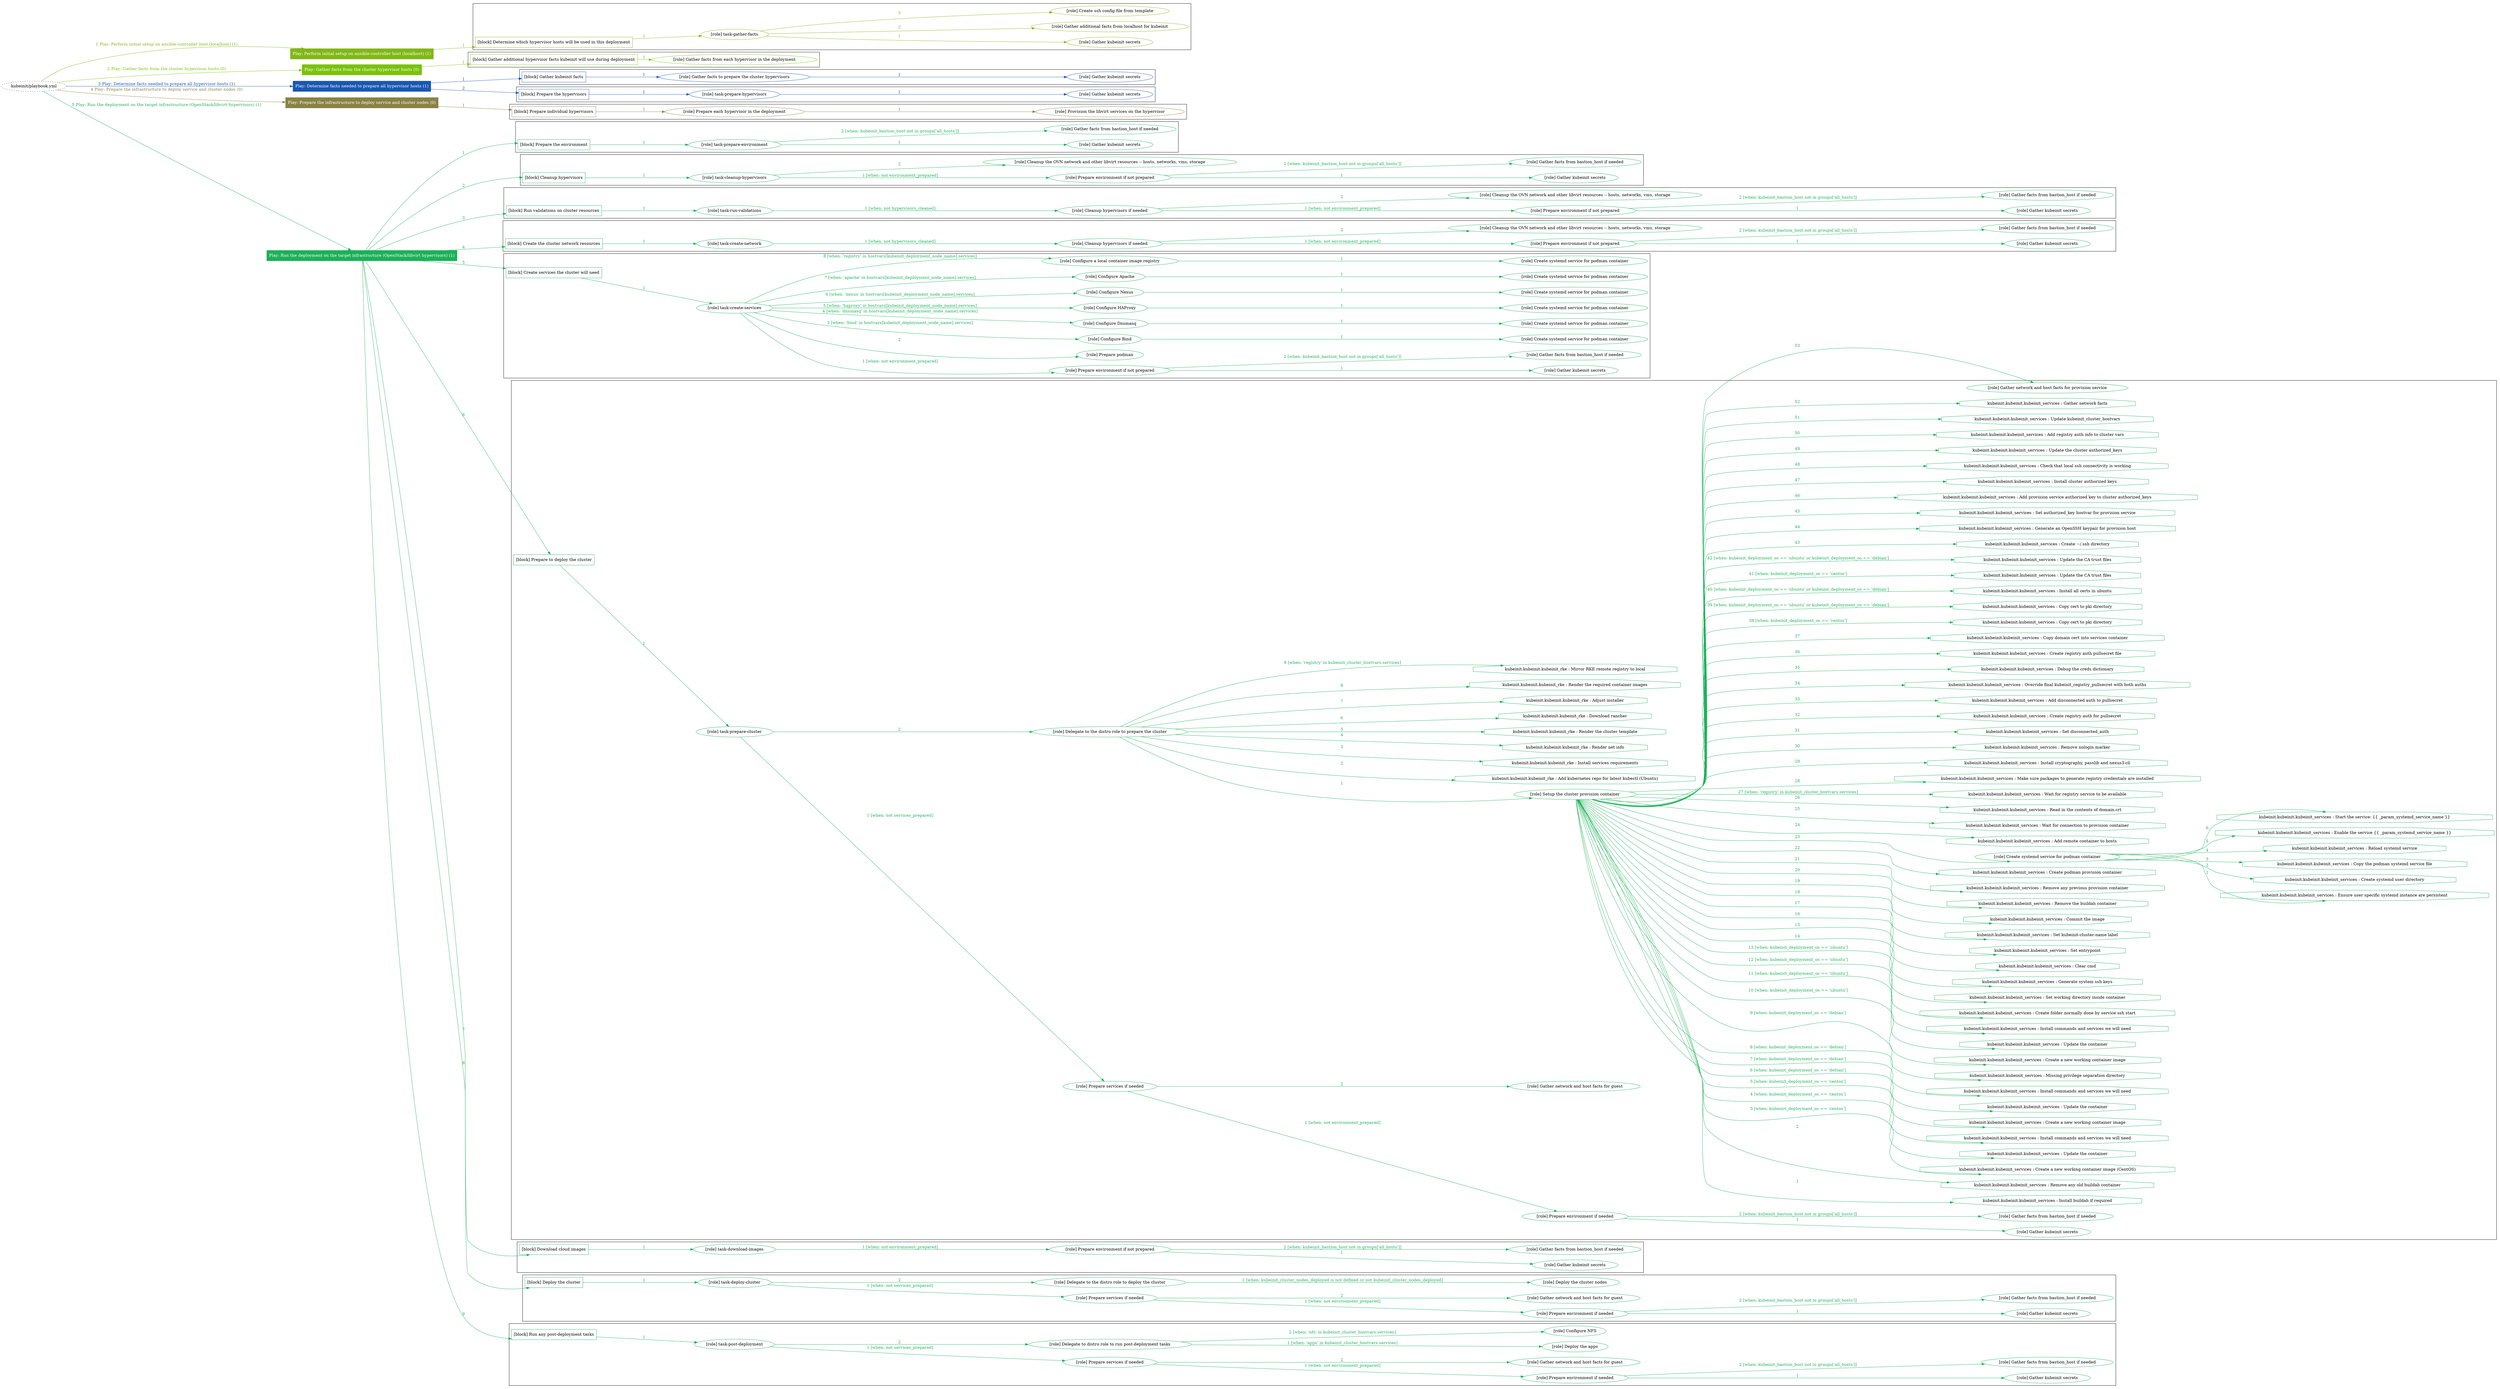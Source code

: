 digraph {
	graph [concentrate=true ordering=in rankdir=LR ratio=fill]
	edge [esep=5 sep=10]
	"kubeinit/playbook.yml" [URL="/home/runner/work/kubeinit/kubeinit/kubeinit/playbook.yml" id=playbook_dc162ed3 style=dotted]
	"kubeinit/playbook.yml" -> play_acf34bd5 [label="1 Play: Perform initial setup on ansible-controller host (localhost) (1)" color="#81b715" fontcolor="#81b715" id=edge_play_acf34bd5 labeltooltip="1 Play: Perform initial setup on ansible-controller host (localhost) (1)" tooltip="1 Play: Perform initial setup on ansible-controller host (localhost) (1)"]
	subgraph "Play: Perform initial setup on ansible-controller host (localhost) (1)" {
		play_acf34bd5 [label="Play: Perform initial setup on ansible-controller host (localhost) (1)" URL="/home/runner/work/kubeinit/kubeinit/kubeinit/playbook.yml" color="#81b715" fontcolor="#ffffff" id=play_acf34bd5 shape=box style=filled tooltip=localhost]
		play_acf34bd5 -> block_7e268e2d [label=1 color="#81b715" fontcolor="#81b715" id=edge_block_7e268e2d labeltooltip=1 tooltip=1]
		subgraph cluster_block_7e268e2d {
			block_7e268e2d [label="[block] Determine which hypervisor hosts will be used in this deployment" URL="/home/runner/work/kubeinit/kubeinit/kubeinit/playbook.yml" color="#81b715" id=block_7e268e2d labeltooltip="Determine which hypervisor hosts will be used in this deployment" shape=box tooltip="Determine which hypervisor hosts will be used in this deployment"]
			block_7e268e2d -> role_e778d5c2 [label="1 " color="#81b715" fontcolor="#81b715" id=edge_role_e778d5c2 labeltooltip="1 " tooltip="1 "]
			subgraph "task-gather-facts" {
				role_e778d5c2 [label="[role] task-gather-facts" URL="/home/runner/work/kubeinit/kubeinit/kubeinit/playbook.yml" color="#81b715" id=role_e778d5c2 tooltip="task-gather-facts"]
				role_e778d5c2 -> role_0b4cd66b [label="1 " color="#81b715" fontcolor="#81b715" id=edge_role_0b4cd66b labeltooltip="1 " tooltip="1 "]
				subgraph "Gather kubeinit secrets" {
					role_0b4cd66b [label="[role] Gather kubeinit secrets" URL="/home/runner/.ansible/collections/ansible_collections/kubeinit/kubeinit/roles/kubeinit_prepare/tasks/build_hypervisors_group.yml" color="#81b715" id=role_0b4cd66b tooltip="Gather kubeinit secrets"]
				}
				role_e778d5c2 -> role_3dde7341 [label="2 " color="#81b715" fontcolor="#81b715" id=edge_role_3dde7341 labeltooltip="2 " tooltip="2 "]
				subgraph "Gather additional facts from localhost for kubeinit" {
					role_3dde7341 [label="[role] Gather additional facts from localhost for kubeinit" URL="/home/runner/.ansible/collections/ansible_collections/kubeinit/kubeinit/roles/kubeinit_prepare/tasks/build_hypervisors_group.yml" color="#81b715" id=role_3dde7341 tooltip="Gather additional facts from localhost for kubeinit"]
				}
				role_e778d5c2 -> role_79d48ef1 [label="3 " color="#81b715" fontcolor="#81b715" id=edge_role_79d48ef1 labeltooltip="3 " tooltip="3 "]
				subgraph "Create ssh config file from template" {
					role_79d48ef1 [label="[role] Create ssh config file from template" URL="/home/runner/.ansible/collections/ansible_collections/kubeinit/kubeinit/roles/kubeinit_prepare/tasks/build_hypervisors_group.yml" color="#81b715" id=role_79d48ef1 tooltip="Create ssh config file from template"]
				}
			}
		}
	}
	"kubeinit/playbook.yml" -> play_e82bfd19 [label="2 Play: Gather facts from the cluster hypervisor hosts (0)" color="#79c20a" fontcolor="#79c20a" id=edge_play_e82bfd19 labeltooltip="2 Play: Gather facts from the cluster hypervisor hosts (0)" tooltip="2 Play: Gather facts from the cluster hypervisor hosts (0)"]
	subgraph "Play: Gather facts from the cluster hypervisor hosts (0)" {
		play_e82bfd19 [label="Play: Gather facts from the cluster hypervisor hosts (0)" URL="/home/runner/work/kubeinit/kubeinit/kubeinit/playbook.yml" color="#79c20a" fontcolor="#ffffff" id=play_e82bfd19 shape=box style=filled tooltip="Play: Gather facts from the cluster hypervisor hosts (0)"]
		play_e82bfd19 -> block_d2119683 [label=1 color="#79c20a" fontcolor="#79c20a" id=edge_block_d2119683 labeltooltip=1 tooltip=1]
		subgraph cluster_block_d2119683 {
			block_d2119683 [label="[block] Gather additional hypervisor facts kubeinit will use during deployment" URL="/home/runner/work/kubeinit/kubeinit/kubeinit/playbook.yml" color="#79c20a" id=block_d2119683 labeltooltip="Gather additional hypervisor facts kubeinit will use during deployment" shape=box tooltip="Gather additional hypervisor facts kubeinit will use during deployment"]
			block_d2119683 -> role_8440fa63 [label="1 " color="#79c20a" fontcolor="#79c20a" id=edge_role_8440fa63 labeltooltip="1 " tooltip="1 "]
			subgraph "Gather facts from each hypervisor in the deployment" {
				role_8440fa63 [label="[role] Gather facts from each hypervisor in the deployment" URL="/home/runner/work/kubeinit/kubeinit/kubeinit/playbook.yml" color="#79c20a" id=role_8440fa63 tooltip="Gather facts from each hypervisor in the deployment"]
			}
		}
	}
	"kubeinit/playbook.yml" -> play_ca6b6a95 [label="3 Play: Determine facts needed to prepare all hypervisor hosts (1)" color="#1857b4" fontcolor="#1857b4" id=edge_play_ca6b6a95 labeltooltip="3 Play: Determine facts needed to prepare all hypervisor hosts (1)" tooltip="3 Play: Determine facts needed to prepare all hypervisor hosts (1)"]
	subgraph "Play: Determine facts needed to prepare all hypervisor hosts (1)" {
		play_ca6b6a95 [label="Play: Determine facts needed to prepare all hypervisor hosts (1)" URL="/home/runner/work/kubeinit/kubeinit/kubeinit/playbook.yml" color="#1857b4" fontcolor="#ffffff" id=play_ca6b6a95 shape=box style=filled tooltip=localhost]
		play_ca6b6a95 -> block_a78b4323 [label=1 color="#1857b4" fontcolor="#1857b4" id=edge_block_a78b4323 labeltooltip=1 tooltip=1]
		subgraph cluster_block_a78b4323 {
			block_a78b4323 [label="[block] Gather kubeinit facts" URL="/home/runner/work/kubeinit/kubeinit/kubeinit/playbook.yml" color="#1857b4" id=block_a78b4323 labeltooltip="Gather kubeinit facts" shape=box tooltip="Gather kubeinit facts"]
			block_a78b4323 -> role_a0c23581 [label="1 " color="#1857b4" fontcolor="#1857b4" id=edge_role_a0c23581 labeltooltip="1 " tooltip="1 "]
			subgraph "Gather facts to prepare the cluster hypervisors" {
				role_a0c23581 [label="[role] Gather facts to prepare the cluster hypervisors" URL="/home/runner/work/kubeinit/kubeinit/kubeinit/playbook.yml" color="#1857b4" id=role_a0c23581 tooltip="Gather facts to prepare the cluster hypervisors"]
				role_a0c23581 -> role_cf8f6ffa [label="1 " color="#1857b4" fontcolor="#1857b4" id=edge_role_cf8f6ffa labeltooltip="1 " tooltip="1 "]
				subgraph "Gather kubeinit secrets" {
					role_cf8f6ffa [label="[role] Gather kubeinit secrets" URL="/home/runner/.ansible/collections/ansible_collections/kubeinit/kubeinit/roles/kubeinit_prepare/tasks/gather_kubeinit_facts.yml" color="#1857b4" id=role_cf8f6ffa tooltip="Gather kubeinit secrets"]
				}
			}
		}
		play_ca6b6a95 -> block_572c37d5 [label=2 color="#1857b4" fontcolor="#1857b4" id=edge_block_572c37d5 labeltooltip=2 tooltip=2]
		subgraph cluster_block_572c37d5 {
			block_572c37d5 [label="[block] Prepare the hypervisors" URL="/home/runner/work/kubeinit/kubeinit/kubeinit/playbook.yml" color="#1857b4" id=block_572c37d5 labeltooltip="Prepare the hypervisors" shape=box tooltip="Prepare the hypervisors"]
			block_572c37d5 -> role_5420fe06 [label="1 " color="#1857b4" fontcolor="#1857b4" id=edge_role_5420fe06 labeltooltip="1 " tooltip="1 "]
			subgraph "task-prepare-hypervisors" {
				role_5420fe06 [label="[role] task-prepare-hypervisors" URL="/home/runner/work/kubeinit/kubeinit/kubeinit/playbook.yml" color="#1857b4" id=role_5420fe06 tooltip="task-prepare-hypervisors"]
				role_5420fe06 -> role_3ec431e0 [label="1 " color="#1857b4" fontcolor="#1857b4" id=edge_role_3ec431e0 labeltooltip="1 " tooltip="1 "]
				subgraph "Gather kubeinit secrets" {
					role_3ec431e0 [label="[role] Gather kubeinit secrets" URL="/home/runner/.ansible/collections/ansible_collections/kubeinit/kubeinit/roles/kubeinit_prepare/tasks/gather_kubeinit_facts.yml" color="#1857b4" id=role_3ec431e0 tooltip="Gather kubeinit secrets"]
				}
			}
		}
	}
	"kubeinit/playbook.yml" -> play_63f9b7d8 [label="4 Play: Prepare the infrastructure to deploy service and cluster nodes (0)" color="#888244" fontcolor="#888244" id=edge_play_63f9b7d8 labeltooltip="4 Play: Prepare the infrastructure to deploy service and cluster nodes (0)" tooltip="4 Play: Prepare the infrastructure to deploy service and cluster nodes (0)"]
	subgraph "Play: Prepare the infrastructure to deploy service and cluster nodes (0)" {
		play_63f9b7d8 [label="Play: Prepare the infrastructure to deploy service and cluster nodes (0)" URL="/home/runner/work/kubeinit/kubeinit/kubeinit/playbook.yml" color="#888244" fontcolor="#ffffff" id=play_63f9b7d8 shape=box style=filled tooltip="Play: Prepare the infrastructure to deploy service and cluster nodes (0)"]
		play_63f9b7d8 -> block_eee923ce [label=1 color="#888244" fontcolor="#888244" id=edge_block_eee923ce labeltooltip=1 tooltip=1]
		subgraph cluster_block_eee923ce {
			block_eee923ce [label="[block] Prepare individual hypervisors" URL="/home/runner/work/kubeinit/kubeinit/kubeinit/playbook.yml" color="#888244" id=block_eee923ce labeltooltip="Prepare individual hypervisors" shape=box tooltip="Prepare individual hypervisors"]
			block_eee923ce -> role_19517370 [label="1 " color="#888244" fontcolor="#888244" id=edge_role_19517370 labeltooltip="1 " tooltip="1 "]
			subgraph "Prepare each hypervisor in the deployment" {
				role_19517370 [label="[role] Prepare each hypervisor in the deployment" URL="/home/runner/work/kubeinit/kubeinit/kubeinit/playbook.yml" color="#888244" id=role_19517370 tooltip="Prepare each hypervisor in the deployment"]
				role_19517370 -> role_f5c97cc7 [label="1 " color="#888244" fontcolor="#888244" id=edge_role_f5c97cc7 labeltooltip="1 " tooltip="1 "]
				subgraph "Provision the libvirt services on the hypervisor" {
					role_f5c97cc7 [label="[role] Provision the libvirt services on the hypervisor" URL="/home/runner/.ansible/collections/ansible_collections/kubeinit/kubeinit/roles/kubeinit_prepare/tasks/prepare_hypervisor.yml" color="#888244" id=role_f5c97cc7 tooltip="Provision the libvirt services on the hypervisor"]
				}
			}
		}
	}
	"kubeinit/playbook.yml" -> play_03bf3791 [label="5 Play: Run the deployment on the target infrastructure (OpenStack/libvirt hypervisors) (1)" color="#1cb059" fontcolor="#1cb059" id=edge_play_03bf3791 labeltooltip="5 Play: Run the deployment on the target infrastructure (OpenStack/libvirt hypervisors) (1)" tooltip="5 Play: Run the deployment on the target infrastructure (OpenStack/libvirt hypervisors) (1)"]
	subgraph "Play: Run the deployment on the target infrastructure (OpenStack/libvirt hypervisors) (1)" {
		play_03bf3791 [label="Play: Run the deployment on the target infrastructure (OpenStack/libvirt hypervisors) (1)" URL="/home/runner/work/kubeinit/kubeinit/kubeinit/playbook.yml" color="#1cb059" fontcolor="#ffffff" id=play_03bf3791 shape=box style=filled tooltip=localhost]
		play_03bf3791 -> block_0b2ad1fd [label=1 color="#1cb059" fontcolor="#1cb059" id=edge_block_0b2ad1fd labeltooltip=1 tooltip=1]
		subgraph cluster_block_0b2ad1fd {
			block_0b2ad1fd [label="[block] Prepare the environment" URL="/home/runner/work/kubeinit/kubeinit/kubeinit/playbook.yml" color="#1cb059" id=block_0b2ad1fd labeltooltip="Prepare the environment" shape=box tooltip="Prepare the environment"]
			block_0b2ad1fd -> role_16ec0404 [label="1 " color="#1cb059" fontcolor="#1cb059" id=edge_role_16ec0404 labeltooltip="1 " tooltip="1 "]
			subgraph "task-prepare-environment" {
				role_16ec0404 [label="[role] task-prepare-environment" URL="/home/runner/work/kubeinit/kubeinit/kubeinit/playbook.yml" color="#1cb059" id=role_16ec0404 tooltip="task-prepare-environment"]
				role_16ec0404 -> role_b1a5f74c [label="1 " color="#1cb059" fontcolor="#1cb059" id=edge_role_b1a5f74c labeltooltip="1 " tooltip="1 "]
				subgraph "Gather kubeinit secrets" {
					role_b1a5f74c [label="[role] Gather kubeinit secrets" URL="/home/runner/.ansible/collections/ansible_collections/kubeinit/kubeinit/roles/kubeinit_prepare/tasks/gather_kubeinit_facts.yml" color="#1cb059" id=role_b1a5f74c tooltip="Gather kubeinit secrets"]
				}
				role_16ec0404 -> role_bbdbc472 [label="2 [when: kubeinit_bastion_host not in groups['all_hosts']]" color="#1cb059" fontcolor="#1cb059" id=edge_role_bbdbc472 labeltooltip="2 [when: kubeinit_bastion_host not in groups['all_hosts']]" tooltip="2 [when: kubeinit_bastion_host not in groups['all_hosts']]"]
				subgraph "Gather facts from bastion_host if needed" {
					role_bbdbc472 [label="[role] Gather facts from bastion_host if needed" URL="/home/runner/.ansible/collections/ansible_collections/kubeinit/kubeinit/roles/kubeinit_prepare/tasks/main.yml" color="#1cb059" id=role_bbdbc472 tooltip="Gather facts from bastion_host if needed"]
				}
			}
		}
		play_03bf3791 -> block_1645bab8 [label=2 color="#1cb059" fontcolor="#1cb059" id=edge_block_1645bab8 labeltooltip=2 tooltip=2]
		subgraph cluster_block_1645bab8 {
			block_1645bab8 [label="[block] Cleanup hypervisors" URL="/home/runner/work/kubeinit/kubeinit/kubeinit/playbook.yml" color="#1cb059" id=block_1645bab8 labeltooltip="Cleanup hypervisors" shape=box tooltip="Cleanup hypervisors"]
			block_1645bab8 -> role_7f1ac70e [label="1 " color="#1cb059" fontcolor="#1cb059" id=edge_role_7f1ac70e labeltooltip="1 " tooltip="1 "]
			subgraph "task-cleanup-hypervisors" {
				role_7f1ac70e [label="[role] task-cleanup-hypervisors" URL="/home/runner/work/kubeinit/kubeinit/kubeinit/playbook.yml" color="#1cb059" id=role_7f1ac70e tooltip="task-cleanup-hypervisors"]
				role_7f1ac70e -> role_5e0da4f9 [label="1 [when: not environment_prepared]" color="#1cb059" fontcolor="#1cb059" id=edge_role_5e0da4f9 labeltooltip="1 [when: not environment_prepared]" tooltip="1 [when: not environment_prepared]"]
				subgraph "Prepare environment if not prepared" {
					role_5e0da4f9 [label="[role] Prepare environment if not prepared" URL="/home/runner/.ansible/collections/ansible_collections/kubeinit/kubeinit/roles/kubeinit_libvirt/tasks/cleanup_hypervisors.yml" color="#1cb059" id=role_5e0da4f9 tooltip="Prepare environment if not prepared"]
					role_5e0da4f9 -> role_37b8cd02 [label="1 " color="#1cb059" fontcolor="#1cb059" id=edge_role_37b8cd02 labeltooltip="1 " tooltip="1 "]
					subgraph "Gather kubeinit secrets" {
						role_37b8cd02 [label="[role] Gather kubeinit secrets" URL="/home/runner/.ansible/collections/ansible_collections/kubeinit/kubeinit/roles/kubeinit_prepare/tasks/gather_kubeinit_facts.yml" color="#1cb059" id=role_37b8cd02 tooltip="Gather kubeinit secrets"]
					}
					role_5e0da4f9 -> role_557cab73 [label="2 [when: kubeinit_bastion_host not in groups['all_hosts']]" color="#1cb059" fontcolor="#1cb059" id=edge_role_557cab73 labeltooltip="2 [when: kubeinit_bastion_host not in groups['all_hosts']]" tooltip="2 [when: kubeinit_bastion_host not in groups['all_hosts']]"]
					subgraph "Gather facts from bastion_host if needed" {
						role_557cab73 [label="[role] Gather facts from bastion_host if needed" URL="/home/runner/.ansible/collections/ansible_collections/kubeinit/kubeinit/roles/kubeinit_prepare/tasks/main.yml" color="#1cb059" id=role_557cab73 tooltip="Gather facts from bastion_host if needed"]
					}
				}
				role_7f1ac70e -> role_1ec84e75 [label="2 " color="#1cb059" fontcolor="#1cb059" id=edge_role_1ec84e75 labeltooltip="2 " tooltip="2 "]
				subgraph "Cleanup the OVN network and other libvirt resources -- hosts, networks, vms, storage" {
					role_1ec84e75 [label="[role] Cleanup the OVN network and other libvirt resources -- hosts, networks, vms, storage" URL="/home/runner/.ansible/collections/ansible_collections/kubeinit/kubeinit/roles/kubeinit_libvirt/tasks/cleanup_hypervisors.yml" color="#1cb059" id=role_1ec84e75 tooltip="Cleanup the OVN network and other libvirt resources -- hosts, networks, vms, storage"]
				}
			}
		}
		play_03bf3791 -> block_f2a44912 [label=3 color="#1cb059" fontcolor="#1cb059" id=edge_block_f2a44912 labeltooltip=3 tooltip=3]
		subgraph cluster_block_f2a44912 {
			block_f2a44912 [label="[block] Run validations on cluster resources" URL="/home/runner/work/kubeinit/kubeinit/kubeinit/playbook.yml" color="#1cb059" id=block_f2a44912 labeltooltip="Run validations on cluster resources" shape=box tooltip="Run validations on cluster resources"]
			block_f2a44912 -> role_42c3cd6c [label="1 " color="#1cb059" fontcolor="#1cb059" id=edge_role_42c3cd6c labeltooltip="1 " tooltip="1 "]
			subgraph "task-run-validations" {
				role_42c3cd6c [label="[role] task-run-validations" URL="/home/runner/work/kubeinit/kubeinit/kubeinit/playbook.yml" color="#1cb059" id=role_42c3cd6c tooltip="task-run-validations"]
				role_42c3cd6c -> role_5fdf6f8b [label="1 [when: not hypervisors_cleaned]" color="#1cb059" fontcolor="#1cb059" id=edge_role_5fdf6f8b labeltooltip="1 [when: not hypervisors_cleaned]" tooltip="1 [when: not hypervisors_cleaned]"]
				subgraph "Cleanup hypervisors if needed" {
					role_5fdf6f8b [label="[role] Cleanup hypervisors if needed" URL="/home/runner/.ansible/collections/ansible_collections/kubeinit/kubeinit/roles/kubeinit_validations/tasks/main.yml" color="#1cb059" id=role_5fdf6f8b tooltip="Cleanup hypervisors if needed"]
					role_5fdf6f8b -> role_68097577 [label="1 [when: not environment_prepared]" color="#1cb059" fontcolor="#1cb059" id=edge_role_68097577 labeltooltip="1 [when: not environment_prepared]" tooltip="1 [when: not environment_prepared]"]
					subgraph "Prepare environment if not prepared" {
						role_68097577 [label="[role] Prepare environment if not prepared" URL="/home/runner/.ansible/collections/ansible_collections/kubeinit/kubeinit/roles/kubeinit_libvirt/tasks/cleanup_hypervisors.yml" color="#1cb059" id=role_68097577 tooltip="Prepare environment if not prepared"]
						role_68097577 -> role_b6a20f28 [label="1 " color="#1cb059" fontcolor="#1cb059" id=edge_role_b6a20f28 labeltooltip="1 " tooltip="1 "]
						subgraph "Gather kubeinit secrets" {
							role_b6a20f28 [label="[role] Gather kubeinit secrets" URL="/home/runner/.ansible/collections/ansible_collections/kubeinit/kubeinit/roles/kubeinit_prepare/tasks/gather_kubeinit_facts.yml" color="#1cb059" id=role_b6a20f28 tooltip="Gather kubeinit secrets"]
						}
						role_68097577 -> role_396c36a8 [label="2 [when: kubeinit_bastion_host not in groups['all_hosts']]" color="#1cb059" fontcolor="#1cb059" id=edge_role_396c36a8 labeltooltip="2 [when: kubeinit_bastion_host not in groups['all_hosts']]" tooltip="2 [when: kubeinit_bastion_host not in groups['all_hosts']]"]
						subgraph "Gather facts from bastion_host if needed" {
							role_396c36a8 [label="[role] Gather facts from bastion_host if needed" URL="/home/runner/.ansible/collections/ansible_collections/kubeinit/kubeinit/roles/kubeinit_prepare/tasks/main.yml" color="#1cb059" id=role_396c36a8 tooltip="Gather facts from bastion_host if needed"]
						}
					}
					role_5fdf6f8b -> role_8bfe1721 [label="2 " color="#1cb059" fontcolor="#1cb059" id=edge_role_8bfe1721 labeltooltip="2 " tooltip="2 "]
					subgraph "Cleanup the OVN network and other libvirt resources -- hosts, networks, vms, storage" {
						role_8bfe1721 [label="[role] Cleanup the OVN network and other libvirt resources -- hosts, networks, vms, storage" URL="/home/runner/.ansible/collections/ansible_collections/kubeinit/kubeinit/roles/kubeinit_libvirt/tasks/cleanup_hypervisors.yml" color="#1cb059" id=role_8bfe1721 tooltip="Cleanup the OVN network and other libvirt resources -- hosts, networks, vms, storage"]
					}
				}
			}
		}
		play_03bf3791 -> block_076b920b [label=4 color="#1cb059" fontcolor="#1cb059" id=edge_block_076b920b labeltooltip=4 tooltip=4]
		subgraph cluster_block_076b920b {
			block_076b920b [label="[block] Create the cluster network resources" URL="/home/runner/work/kubeinit/kubeinit/kubeinit/playbook.yml" color="#1cb059" id=block_076b920b labeltooltip="Create the cluster network resources" shape=box tooltip="Create the cluster network resources"]
			block_076b920b -> role_37bd3159 [label="1 " color="#1cb059" fontcolor="#1cb059" id=edge_role_37bd3159 labeltooltip="1 " tooltip="1 "]
			subgraph "task-create-network" {
				role_37bd3159 [label="[role] task-create-network" URL="/home/runner/work/kubeinit/kubeinit/kubeinit/playbook.yml" color="#1cb059" id=role_37bd3159 tooltip="task-create-network"]
				role_37bd3159 -> role_82aa15b5 [label="1 [when: not hypervisors_cleaned]" color="#1cb059" fontcolor="#1cb059" id=edge_role_82aa15b5 labeltooltip="1 [when: not hypervisors_cleaned]" tooltip="1 [when: not hypervisors_cleaned]"]
				subgraph "Cleanup hypervisors if needed" {
					role_82aa15b5 [label="[role] Cleanup hypervisors if needed" URL="/home/runner/.ansible/collections/ansible_collections/kubeinit/kubeinit/roles/kubeinit_libvirt/tasks/create_network.yml" color="#1cb059" id=role_82aa15b5 tooltip="Cleanup hypervisors if needed"]
					role_82aa15b5 -> role_e7c848cc [label="1 [when: not environment_prepared]" color="#1cb059" fontcolor="#1cb059" id=edge_role_e7c848cc labeltooltip="1 [when: not environment_prepared]" tooltip="1 [when: not environment_prepared]"]
					subgraph "Prepare environment if not prepared" {
						role_e7c848cc [label="[role] Prepare environment if not prepared" URL="/home/runner/.ansible/collections/ansible_collections/kubeinit/kubeinit/roles/kubeinit_libvirt/tasks/cleanup_hypervisors.yml" color="#1cb059" id=role_e7c848cc tooltip="Prepare environment if not prepared"]
						role_e7c848cc -> role_e996d005 [label="1 " color="#1cb059" fontcolor="#1cb059" id=edge_role_e996d005 labeltooltip="1 " tooltip="1 "]
						subgraph "Gather kubeinit secrets" {
							role_e996d005 [label="[role] Gather kubeinit secrets" URL="/home/runner/.ansible/collections/ansible_collections/kubeinit/kubeinit/roles/kubeinit_prepare/tasks/gather_kubeinit_facts.yml" color="#1cb059" id=role_e996d005 tooltip="Gather kubeinit secrets"]
						}
						role_e7c848cc -> role_7cd573ad [label="2 [when: kubeinit_bastion_host not in groups['all_hosts']]" color="#1cb059" fontcolor="#1cb059" id=edge_role_7cd573ad labeltooltip="2 [when: kubeinit_bastion_host not in groups['all_hosts']]" tooltip="2 [when: kubeinit_bastion_host not in groups['all_hosts']]"]
						subgraph "Gather facts from bastion_host if needed" {
							role_7cd573ad [label="[role] Gather facts from bastion_host if needed" URL="/home/runner/.ansible/collections/ansible_collections/kubeinit/kubeinit/roles/kubeinit_prepare/tasks/main.yml" color="#1cb059" id=role_7cd573ad tooltip="Gather facts from bastion_host if needed"]
						}
					}
					role_82aa15b5 -> role_35f299a3 [label="2 " color="#1cb059" fontcolor="#1cb059" id=edge_role_35f299a3 labeltooltip="2 " tooltip="2 "]
					subgraph "Cleanup the OVN network and other libvirt resources -- hosts, networks, vms, storage" {
						role_35f299a3 [label="[role] Cleanup the OVN network and other libvirt resources -- hosts, networks, vms, storage" URL="/home/runner/.ansible/collections/ansible_collections/kubeinit/kubeinit/roles/kubeinit_libvirt/tasks/cleanup_hypervisors.yml" color="#1cb059" id=role_35f299a3 tooltip="Cleanup the OVN network and other libvirt resources -- hosts, networks, vms, storage"]
					}
				}
			}
		}
		play_03bf3791 -> block_347b6489 [label=5 color="#1cb059" fontcolor="#1cb059" id=edge_block_347b6489 labeltooltip=5 tooltip=5]
		subgraph cluster_block_347b6489 {
			block_347b6489 [label="[block] Create services the cluster will need" URL="/home/runner/work/kubeinit/kubeinit/kubeinit/playbook.yml" color="#1cb059" id=block_347b6489 labeltooltip="Create services the cluster will need" shape=box tooltip="Create services the cluster will need"]
			block_347b6489 -> role_9700d49a [label="1 " color="#1cb059" fontcolor="#1cb059" id=edge_role_9700d49a labeltooltip="1 " tooltip="1 "]
			subgraph "task-create-services" {
				role_9700d49a [label="[role] task-create-services" URL="/home/runner/work/kubeinit/kubeinit/kubeinit/playbook.yml" color="#1cb059" id=role_9700d49a tooltip="task-create-services"]
				role_9700d49a -> role_f21efa26 [label="1 [when: not environment_prepared]" color="#1cb059" fontcolor="#1cb059" id=edge_role_f21efa26 labeltooltip="1 [when: not environment_prepared]" tooltip="1 [when: not environment_prepared]"]
				subgraph "Prepare environment if not prepared" {
					role_f21efa26 [label="[role] Prepare environment if not prepared" URL="/home/runner/.ansible/collections/ansible_collections/kubeinit/kubeinit/roles/kubeinit_services/tasks/main.yml" color="#1cb059" id=role_f21efa26 tooltip="Prepare environment if not prepared"]
					role_f21efa26 -> role_291d5935 [label="1 " color="#1cb059" fontcolor="#1cb059" id=edge_role_291d5935 labeltooltip="1 " tooltip="1 "]
					subgraph "Gather kubeinit secrets" {
						role_291d5935 [label="[role] Gather kubeinit secrets" URL="/home/runner/.ansible/collections/ansible_collections/kubeinit/kubeinit/roles/kubeinit_prepare/tasks/gather_kubeinit_facts.yml" color="#1cb059" id=role_291d5935 tooltip="Gather kubeinit secrets"]
					}
					role_f21efa26 -> role_c22a5227 [label="2 [when: kubeinit_bastion_host not in groups['all_hosts']]" color="#1cb059" fontcolor="#1cb059" id=edge_role_c22a5227 labeltooltip="2 [when: kubeinit_bastion_host not in groups['all_hosts']]" tooltip="2 [when: kubeinit_bastion_host not in groups['all_hosts']]"]
					subgraph "Gather facts from bastion_host if needed" {
						role_c22a5227 [label="[role] Gather facts from bastion_host if needed" URL="/home/runner/.ansible/collections/ansible_collections/kubeinit/kubeinit/roles/kubeinit_prepare/tasks/main.yml" color="#1cb059" id=role_c22a5227 tooltip="Gather facts from bastion_host if needed"]
					}
				}
				role_9700d49a -> role_716fa455 [label="2 " color="#1cb059" fontcolor="#1cb059" id=edge_role_716fa455 labeltooltip="2 " tooltip="2 "]
				subgraph "Prepare podman" {
					role_716fa455 [label="[role] Prepare podman" URL="/home/runner/.ansible/collections/ansible_collections/kubeinit/kubeinit/roles/kubeinit_services/tasks/00_create_service_pod.yml" color="#1cb059" id=role_716fa455 tooltip="Prepare podman"]
				}
				role_9700d49a -> role_02e7cb17 [label="3 [when: 'bind' in hostvars[kubeinit_deployment_node_name].services]" color="#1cb059" fontcolor="#1cb059" id=edge_role_02e7cb17 labeltooltip="3 [when: 'bind' in hostvars[kubeinit_deployment_node_name].services]" tooltip="3 [when: 'bind' in hostvars[kubeinit_deployment_node_name].services]"]
				subgraph "Configure Bind" {
					role_02e7cb17 [label="[role] Configure Bind" URL="/home/runner/.ansible/collections/ansible_collections/kubeinit/kubeinit/roles/kubeinit_services/tasks/start_services_containers.yml" color="#1cb059" id=role_02e7cb17 tooltip="Configure Bind"]
					role_02e7cb17 -> role_caaad391 [label="1 " color="#1cb059" fontcolor="#1cb059" id=edge_role_caaad391 labeltooltip="1 " tooltip="1 "]
					subgraph "Create systemd service for podman container" {
						role_caaad391 [label="[role] Create systemd service for podman container" URL="/home/runner/.ansible/collections/ansible_collections/kubeinit/kubeinit/roles/kubeinit_bind/tasks/main.yml" color="#1cb059" id=role_caaad391 tooltip="Create systemd service for podman container"]
					}
				}
				role_9700d49a -> role_9fb50983 [label="4 [when: 'dnsmasq' in hostvars[kubeinit_deployment_node_name].services]" color="#1cb059" fontcolor="#1cb059" id=edge_role_9fb50983 labeltooltip="4 [when: 'dnsmasq' in hostvars[kubeinit_deployment_node_name].services]" tooltip="4 [when: 'dnsmasq' in hostvars[kubeinit_deployment_node_name].services]"]
				subgraph "Configure Dnsmasq" {
					role_9fb50983 [label="[role] Configure Dnsmasq" URL="/home/runner/.ansible/collections/ansible_collections/kubeinit/kubeinit/roles/kubeinit_services/tasks/start_services_containers.yml" color="#1cb059" id=role_9fb50983 tooltip="Configure Dnsmasq"]
					role_9fb50983 -> role_11118895 [label="1 " color="#1cb059" fontcolor="#1cb059" id=edge_role_11118895 labeltooltip="1 " tooltip="1 "]
					subgraph "Create systemd service for podman container" {
						role_11118895 [label="[role] Create systemd service for podman container" URL="/home/runner/.ansible/collections/ansible_collections/kubeinit/kubeinit/roles/kubeinit_dnsmasq/tasks/main.yml" color="#1cb059" id=role_11118895 tooltip="Create systemd service for podman container"]
					}
				}
				role_9700d49a -> role_f47c5d93 [label="5 [when: 'haproxy' in hostvars[kubeinit_deployment_node_name].services]" color="#1cb059" fontcolor="#1cb059" id=edge_role_f47c5d93 labeltooltip="5 [when: 'haproxy' in hostvars[kubeinit_deployment_node_name].services]" tooltip="5 [when: 'haproxy' in hostvars[kubeinit_deployment_node_name].services]"]
				subgraph "Configure HAProxy" {
					role_f47c5d93 [label="[role] Configure HAProxy" URL="/home/runner/.ansible/collections/ansible_collections/kubeinit/kubeinit/roles/kubeinit_services/tasks/start_services_containers.yml" color="#1cb059" id=role_f47c5d93 tooltip="Configure HAProxy"]
					role_f47c5d93 -> role_6146246e [label="1 " color="#1cb059" fontcolor="#1cb059" id=edge_role_6146246e labeltooltip="1 " tooltip="1 "]
					subgraph "Create systemd service for podman container" {
						role_6146246e [label="[role] Create systemd service for podman container" URL="/home/runner/.ansible/collections/ansible_collections/kubeinit/kubeinit/roles/kubeinit_haproxy/tasks/main.yml" color="#1cb059" id=role_6146246e tooltip="Create systemd service for podman container"]
					}
				}
				role_9700d49a -> role_d504c5e7 [label="6 [when: 'nexus' in hostvars[kubeinit_deployment_node_name].services]" color="#1cb059" fontcolor="#1cb059" id=edge_role_d504c5e7 labeltooltip="6 [when: 'nexus' in hostvars[kubeinit_deployment_node_name].services]" tooltip="6 [when: 'nexus' in hostvars[kubeinit_deployment_node_name].services]"]
				subgraph "Configure Nexus" {
					role_d504c5e7 [label="[role] Configure Nexus" URL="/home/runner/.ansible/collections/ansible_collections/kubeinit/kubeinit/roles/kubeinit_services/tasks/start_services_containers.yml" color="#1cb059" id=role_d504c5e7 tooltip="Configure Nexus"]
					role_d504c5e7 -> role_fdbbd41e [label="1 " color="#1cb059" fontcolor="#1cb059" id=edge_role_fdbbd41e labeltooltip="1 " tooltip="1 "]
					subgraph "Create systemd service for podman container" {
						role_fdbbd41e [label="[role] Create systemd service for podman container" URL="/home/runner/.ansible/collections/ansible_collections/kubeinit/kubeinit/roles/kubeinit_nexus/tasks/main.yml" color="#1cb059" id=role_fdbbd41e tooltip="Create systemd service for podman container"]
					}
				}
				role_9700d49a -> role_0d5042bb [label="7 [when: 'apache' in hostvars[kubeinit_deployment_node_name].services]" color="#1cb059" fontcolor="#1cb059" id=edge_role_0d5042bb labeltooltip="7 [when: 'apache' in hostvars[kubeinit_deployment_node_name].services]" tooltip="7 [when: 'apache' in hostvars[kubeinit_deployment_node_name].services]"]
				subgraph "Configure Apache" {
					role_0d5042bb [label="[role] Configure Apache" URL="/home/runner/.ansible/collections/ansible_collections/kubeinit/kubeinit/roles/kubeinit_services/tasks/start_services_containers.yml" color="#1cb059" id=role_0d5042bb tooltip="Configure Apache"]
					role_0d5042bb -> role_06def84f [label="1 " color="#1cb059" fontcolor="#1cb059" id=edge_role_06def84f labeltooltip="1 " tooltip="1 "]
					subgraph "Create systemd service for podman container" {
						role_06def84f [label="[role] Create systemd service for podman container" URL="/home/runner/.ansible/collections/ansible_collections/kubeinit/kubeinit/roles/kubeinit_apache/tasks/main.yml" color="#1cb059" id=role_06def84f tooltip="Create systemd service for podman container"]
					}
				}
				role_9700d49a -> role_c36874ca [label="8 [when: 'registry' in hostvars[kubeinit_deployment_node_name].services]" color="#1cb059" fontcolor="#1cb059" id=edge_role_c36874ca labeltooltip="8 [when: 'registry' in hostvars[kubeinit_deployment_node_name].services]" tooltip="8 [when: 'registry' in hostvars[kubeinit_deployment_node_name].services]"]
				subgraph "Configure a local container image registry" {
					role_c36874ca [label="[role] Configure a local container image registry" URL="/home/runner/.ansible/collections/ansible_collections/kubeinit/kubeinit/roles/kubeinit_services/tasks/start_services_containers.yml" color="#1cb059" id=role_c36874ca tooltip="Configure a local container image registry"]
					role_c36874ca -> role_a2d18890 [label="1 " color="#1cb059" fontcolor="#1cb059" id=edge_role_a2d18890 labeltooltip="1 " tooltip="1 "]
					subgraph "Create systemd service for podman container" {
						role_a2d18890 [label="[role] Create systemd service for podman container" URL="/home/runner/.ansible/collections/ansible_collections/kubeinit/kubeinit/roles/kubeinit_registry/tasks/main.yml" color="#1cb059" id=role_a2d18890 tooltip="Create systemd service for podman container"]
					}
				}
			}
		}
		play_03bf3791 -> block_e111b115 [label=6 color="#1cb059" fontcolor="#1cb059" id=edge_block_e111b115 labeltooltip=6 tooltip=6]
		subgraph cluster_block_e111b115 {
			block_e111b115 [label="[block] Prepare to deploy the cluster" URL="/home/runner/work/kubeinit/kubeinit/kubeinit/playbook.yml" color="#1cb059" id=block_e111b115 labeltooltip="Prepare to deploy the cluster" shape=box tooltip="Prepare to deploy the cluster"]
			block_e111b115 -> role_5d63ef14 [label="1 " color="#1cb059" fontcolor="#1cb059" id=edge_role_5d63ef14 labeltooltip="1 " tooltip="1 "]
			subgraph "task-prepare-cluster" {
				role_5d63ef14 [label="[role] task-prepare-cluster" URL="/home/runner/work/kubeinit/kubeinit/kubeinit/playbook.yml" color="#1cb059" id=role_5d63ef14 tooltip="task-prepare-cluster"]
				role_5d63ef14 -> role_98263aee [label="1 [when: not services_prepared]" color="#1cb059" fontcolor="#1cb059" id=edge_role_98263aee labeltooltip="1 [when: not services_prepared]" tooltip="1 [when: not services_prepared]"]
				subgraph "Prepare services if needed" {
					role_98263aee [label="[role] Prepare services if needed" URL="/home/runner/.ansible/collections/ansible_collections/kubeinit/kubeinit/roles/kubeinit_prepare/tasks/prepare_cluster.yml" color="#1cb059" id=role_98263aee tooltip="Prepare services if needed"]
					role_98263aee -> role_e2df51c0 [label="1 [when: not environment_prepared]" color="#1cb059" fontcolor="#1cb059" id=edge_role_e2df51c0 labeltooltip="1 [when: not environment_prepared]" tooltip="1 [when: not environment_prepared]"]
					subgraph "Prepare environment if needed" {
						role_e2df51c0 [label="[role] Prepare environment if needed" URL="/home/runner/.ansible/collections/ansible_collections/kubeinit/kubeinit/roles/kubeinit_services/tasks/prepare_services.yml" color="#1cb059" id=role_e2df51c0 tooltip="Prepare environment if needed"]
						role_e2df51c0 -> role_fbd75418 [label="1 " color="#1cb059" fontcolor="#1cb059" id=edge_role_fbd75418 labeltooltip="1 " tooltip="1 "]
						subgraph "Gather kubeinit secrets" {
							role_fbd75418 [label="[role] Gather kubeinit secrets" URL="/home/runner/.ansible/collections/ansible_collections/kubeinit/kubeinit/roles/kubeinit_prepare/tasks/gather_kubeinit_facts.yml" color="#1cb059" id=role_fbd75418 tooltip="Gather kubeinit secrets"]
						}
						role_e2df51c0 -> role_5fffc01c [label="2 [when: kubeinit_bastion_host not in groups['all_hosts']]" color="#1cb059" fontcolor="#1cb059" id=edge_role_5fffc01c labeltooltip="2 [when: kubeinit_bastion_host not in groups['all_hosts']]" tooltip="2 [when: kubeinit_bastion_host not in groups['all_hosts']]"]
						subgraph "Gather facts from bastion_host if needed" {
							role_5fffc01c [label="[role] Gather facts from bastion_host if needed" URL="/home/runner/.ansible/collections/ansible_collections/kubeinit/kubeinit/roles/kubeinit_prepare/tasks/main.yml" color="#1cb059" id=role_5fffc01c tooltip="Gather facts from bastion_host if needed"]
						}
					}
					role_98263aee -> role_9caf0527 [label="2 " color="#1cb059" fontcolor="#1cb059" id=edge_role_9caf0527 labeltooltip="2 " tooltip="2 "]
					subgraph "Gather network and host facts for guest" {
						role_9caf0527 [label="[role] Gather network and host facts for guest" URL="/home/runner/.ansible/collections/ansible_collections/kubeinit/kubeinit/roles/kubeinit_services/tasks/prepare_services.yml" color="#1cb059" id=role_9caf0527 tooltip="Gather network and host facts for guest"]
					}
				}
				role_5d63ef14 -> role_7ac441c2 [label="2 " color="#1cb059" fontcolor="#1cb059" id=edge_role_7ac441c2 labeltooltip="2 " tooltip="2 "]
				subgraph "Delegate to the distro role to prepare the cluster" {
					role_7ac441c2 [label="[role] Delegate to the distro role to prepare the cluster" URL="/home/runner/.ansible/collections/ansible_collections/kubeinit/kubeinit/roles/kubeinit_prepare/tasks/prepare_cluster.yml" color="#1cb059" id=role_7ac441c2 tooltip="Delegate to the distro role to prepare the cluster"]
					role_7ac441c2 -> role_4cdc4c01 [label="1 " color="#1cb059" fontcolor="#1cb059" id=edge_role_4cdc4c01 labeltooltip="1 " tooltip="1 "]
					subgraph "Setup the cluster provision container" {
						role_4cdc4c01 [label="[role] Setup the cluster provision container" URL="/home/runner/.ansible/collections/ansible_collections/kubeinit/kubeinit/roles/kubeinit_rke/tasks/prepare_cluster.yml" color="#1cb059" id=role_4cdc4c01 tooltip="Setup the cluster provision container"]
						task_f034f5c1 [label="kubeinit.kubeinit.kubeinit_services : Install buildah if required" URL="/home/runner/.ansible/collections/ansible_collections/kubeinit/kubeinit/roles/kubeinit_services/tasks/create_provision_container.yml" color="#1cb059" id=task_f034f5c1 shape=octagon tooltip="kubeinit.kubeinit.kubeinit_services : Install buildah if required"]
						role_4cdc4c01 -> task_f034f5c1 [label="1 " color="#1cb059" fontcolor="#1cb059" id=edge_task_f034f5c1 labeltooltip="1 " tooltip="1 "]
						task_c2e2e6c3 [label="kubeinit.kubeinit.kubeinit_services : Remove any old buildah container" URL="/home/runner/.ansible/collections/ansible_collections/kubeinit/kubeinit/roles/kubeinit_services/tasks/create_provision_container.yml" color="#1cb059" id=task_c2e2e6c3 shape=octagon tooltip="kubeinit.kubeinit.kubeinit_services : Remove any old buildah container"]
						role_4cdc4c01 -> task_c2e2e6c3 [label="2 " color="#1cb059" fontcolor="#1cb059" id=edge_task_c2e2e6c3 labeltooltip="2 " tooltip="2 "]
						task_ae0f06ae [label="kubeinit.kubeinit.kubeinit_services : Create a new working container image (CentOS)" URL="/home/runner/.ansible/collections/ansible_collections/kubeinit/kubeinit/roles/kubeinit_services/tasks/create_provision_container.yml" color="#1cb059" id=task_ae0f06ae shape=octagon tooltip="kubeinit.kubeinit.kubeinit_services : Create a new working container image (CentOS)"]
						role_4cdc4c01 -> task_ae0f06ae [label="3 [when: kubeinit_deployment_os == 'centos']" color="#1cb059" fontcolor="#1cb059" id=edge_task_ae0f06ae labeltooltip="3 [when: kubeinit_deployment_os == 'centos']" tooltip="3 [when: kubeinit_deployment_os == 'centos']"]
						task_0f2938e8 [label="kubeinit.kubeinit.kubeinit_services : Update the container" URL="/home/runner/.ansible/collections/ansible_collections/kubeinit/kubeinit/roles/kubeinit_services/tasks/create_provision_container.yml" color="#1cb059" id=task_0f2938e8 shape=octagon tooltip="kubeinit.kubeinit.kubeinit_services : Update the container"]
						role_4cdc4c01 -> task_0f2938e8 [label="4 [when: kubeinit_deployment_os == 'centos']" color="#1cb059" fontcolor="#1cb059" id=edge_task_0f2938e8 labeltooltip="4 [when: kubeinit_deployment_os == 'centos']" tooltip="4 [when: kubeinit_deployment_os == 'centos']"]
						task_abba5658 [label="kubeinit.kubeinit.kubeinit_services : Install commands and services we will need" URL="/home/runner/.ansible/collections/ansible_collections/kubeinit/kubeinit/roles/kubeinit_services/tasks/create_provision_container.yml" color="#1cb059" id=task_abba5658 shape=octagon tooltip="kubeinit.kubeinit.kubeinit_services : Install commands and services we will need"]
						role_4cdc4c01 -> task_abba5658 [label="5 [when: kubeinit_deployment_os == 'centos']" color="#1cb059" fontcolor="#1cb059" id=edge_task_abba5658 labeltooltip="5 [when: kubeinit_deployment_os == 'centos']" tooltip="5 [when: kubeinit_deployment_os == 'centos']"]
						task_03962253 [label="kubeinit.kubeinit.kubeinit_services : Create a new working container image" URL="/home/runner/.ansible/collections/ansible_collections/kubeinit/kubeinit/roles/kubeinit_services/tasks/create_provision_container.yml" color="#1cb059" id=task_03962253 shape=octagon tooltip="kubeinit.kubeinit.kubeinit_services : Create a new working container image"]
						role_4cdc4c01 -> task_03962253 [label="6 [when: kubeinit_deployment_os == 'debian']" color="#1cb059" fontcolor="#1cb059" id=edge_task_03962253 labeltooltip="6 [when: kubeinit_deployment_os == 'debian']" tooltip="6 [when: kubeinit_deployment_os == 'debian']"]
						task_555c5997 [label="kubeinit.kubeinit.kubeinit_services : Update the container" URL="/home/runner/.ansible/collections/ansible_collections/kubeinit/kubeinit/roles/kubeinit_services/tasks/create_provision_container.yml" color="#1cb059" id=task_555c5997 shape=octagon tooltip="kubeinit.kubeinit.kubeinit_services : Update the container"]
						role_4cdc4c01 -> task_555c5997 [label="7 [when: kubeinit_deployment_os == 'debian']" color="#1cb059" fontcolor="#1cb059" id=edge_task_555c5997 labeltooltip="7 [when: kubeinit_deployment_os == 'debian']" tooltip="7 [when: kubeinit_deployment_os == 'debian']"]
						task_bd391afd [label="kubeinit.kubeinit.kubeinit_services : Install commands and services we will need" URL="/home/runner/.ansible/collections/ansible_collections/kubeinit/kubeinit/roles/kubeinit_services/tasks/create_provision_container.yml" color="#1cb059" id=task_bd391afd shape=octagon tooltip="kubeinit.kubeinit.kubeinit_services : Install commands and services we will need"]
						role_4cdc4c01 -> task_bd391afd [label="8 [when: kubeinit_deployment_os == 'debian']" color="#1cb059" fontcolor="#1cb059" id=edge_task_bd391afd labeltooltip="8 [when: kubeinit_deployment_os == 'debian']" tooltip="8 [when: kubeinit_deployment_os == 'debian']"]
						task_acddb816 [label="kubeinit.kubeinit.kubeinit_services : Missing privilege separation directory" URL="/home/runner/.ansible/collections/ansible_collections/kubeinit/kubeinit/roles/kubeinit_services/tasks/create_provision_container.yml" color="#1cb059" id=task_acddb816 shape=octagon tooltip="kubeinit.kubeinit.kubeinit_services : Missing privilege separation directory"]
						role_4cdc4c01 -> task_acddb816 [label="9 [when: kubeinit_deployment_os == 'debian']" color="#1cb059" fontcolor="#1cb059" id=edge_task_acddb816 labeltooltip="9 [when: kubeinit_deployment_os == 'debian']" tooltip="9 [when: kubeinit_deployment_os == 'debian']"]
						task_bdb76319 [label="kubeinit.kubeinit.kubeinit_services : Create a new working container image" URL="/home/runner/.ansible/collections/ansible_collections/kubeinit/kubeinit/roles/kubeinit_services/tasks/create_provision_container.yml" color="#1cb059" id=task_bdb76319 shape=octagon tooltip="kubeinit.kubeinit.kubeinit_services : Create a new working container image"]
						role_4cdc4c01 -> task_bdb76319 [label="10 [when: kubeinit_deployment_os == 'ubuntu']" color="#1cb059" fontcolor="#1cb059" id=edge_task_bdb76319 labeltooltip="10 [when: kubeinit_deployment_os == 'ubuntu']" tooltip="10 [when: kubeinit_deployment_os == 'ubuntu']"]
						task_736fc7f7 [label="kubeinit.kubeinit.kubeinit_services : Update the container" URL="/home/runner/.ansible/collections/ansible_collections/kubeinit/kubeinit/roles/kubeinit_services/tasks/create_provision_container.yml" color="#1cb059" id=task_736fc7f7 shape=octagon tooltip="kubeinit.kubeinit.kubeinit_services : Update the container"]
						role_4cdc4c01 -> task_736fc7f7 [label="11 [when: kubeinit_deployment_os == 'ubuntu']" color="#1cb059" fontcolor="#1cb059" id=edge_task_736fc7f7 labeltooltip="11 [when: kubeinit_deployment_os == 'ubuntu']" tooltip="11 [when: kubeinit_deployment_os == 'ubuntu']"]
						task_43b64fb2 [label="kubeinit.kubeinit.kubeinit_services : Install commands and services we will need" URL="/home/runner/.ansible/collections/ansible_collections/kubeinit/kubeinit/roles/kubeinit_services/tasks/create_provision_container.yml" color="#1cb059" id=task_43b64fb2 shape=octagon tooltip="kubeinit.kubeinit.kubeinit_services : Install commands and services we will need"]
						role_4cdc4c01 -> task_43b64fb2 [label="12 [when: kubeinit_deployment_os == 'ubuntu']" color="#1cb059" fontcolor="#1cb059" id=edge_task_43b64fb2 labeltooltip="12 [when: kubeinit_deployment_os == 'ubuntu']" tooltip="12 [when: kubeinit_deployment_os == 'ubuntu']"]
						task_da50d34b [label="kubeinit.kubeinit.kubeinit_services : Create folder normally done by service ssh start" URL="/home/runner/.ansible/collections/ansible_collections/kubeinit/kubeinit/roles/kubeinit_services/tasks/create_provision_container.yml" color="#1cb059" id=task_da50d34b shape=octagon tooltip="kubeinit.kubeinit.kubeinit_services : Create folder normally done by service ssh start"]
						role_4cdc4c01 -> task_da50d34b [label="13 [when: kubeinit_deployment_os == 'ubuntu']" color="#1cb059" fontcolor="#1cb059" id=edge_task_da50d34b labeltooltip="13 [when: kubeinit_deployment_os == 'ubuntu']" tooltip="13 [when: kubeinit_deployment_os == 'ubuntu']"]
						task_6de46196 [label="kubeinit.kubeinit.kubeinit_services : Set working directory inside container" URL="/home/runner/.ansible/collections/ansible_collections/kubeinit/kubeinit/roles/kubeinit_services/tasks/create_provision_container.yml" color="#1cb059" id=task_6de46196 shape=octagon tooltip="kubeinit.kubeinit.kubeinit_services : Set working directory inside container"]
						role_4cdc4c01 -> task_6de46196 [label="14 " color="#1cb059" fontcolor="#1cb059" id=edge_task_6de46196 labeltooltip="14 " tooltip="14 "]
						task_aade30f5 [label="kubeinit.kubeinit.kubeinit_services : Generate system ssh keys" URL="/home/runner/.ansible/collections/ansible_collections/kubeinit/kubeinit/roles/kubeinit_services/tasks/create_provision_container.yml" color="#1cb059" id=task_aade30f5 shape=octagon tooltip="kubeinit.kubeinit.kubeinit_services : Generate system ssh keys"]
						role_4cdc4c01 -> task_aade30f5 [label="15 " color="#1cb059" fontcolor="#1cb059" id=edge_task_aade30f5 labeltooltip="15 " tooltip="15 "]
						task_9ccadd8b [label="kubeinit.kubeinit.kubeinit_services : Clear cmd" URL="/home/runner/.ansible/collections/ansible_collections/kubeinit/kubeinit/roles/kubeinit_services/tasks/create_provision_container.yml" color="#1cb059" id=task_9ccadd8b shape=octagon tooltip="kubeinit.kubeinit.kubeinit_services : Clear cmd"]
						role_4cdc4c01 -> task_9ccadd8b [label="16 " color="#1cb059" fontcolor="#1cb059" id=edge_task_9ccadd8b labeltooltip="16 " tooltip="16 "]
						task_0c283ccf [label="kubeinit.kubeinit.kubeinit_services : Set entrypoint" URL="/home/runner/.ansible/collections/ansible_collections/kubeinit/kubeinit/roles/kubeinit_services/tasks/create_provision_container.yml" color="#1cb059" id=task_0c283ccf shape=octagon tooltip="kubeinit.kubeinit.kubeinit_services : Set entrypoint"]
						role_4cdc4c01 -> task_0c283ccf [label="17 " color="#1cb059" fontcolor="#1cb059" id=edge_task_0c283ccf labeltooltip="17 " tooltip="17 "]
						task_7d398bda [label="kubeinit.kubeinit.kubeinit_services : Set kubeinit-cluster-name label" URL="/home/runner/.ansible/collections/ansible_collections/kubeinit/kubeinit/roles/kubeinit_services/tasks/create_provision_container.yml" color="#1cb059" id=task_7d398bda shape=octagon tooltip="kubeinit.kubeinit.kubeinit_services : Set kubeinit-cluster-name label"]
						role_4cdc4c01 -> task_7d398bda [label="18 " color="#1cb059" fontcolor="#1cb059" id=edge_task_7d398bda labeltooltip="18 " tooltip="18 "]
						task_03972f44 [label="kubeinit.kubeinit.kubeinit_services : Commit the image" URL="/home/runner/.ansible/collections/ansible_collections/kubeinit/kubeinit/roles/kubeinit_services/tasks/create_provision_container.yml" color="#1cb059" id=task_03972f44 shape=octagon tooltip="kubeinit.kubeinit.kubeinit_services : Commit the image"]
						role_4cdc4c01 -> task_03972f44 [label="19 " color="#1cb059" fontcolor="#1cb059" id=edge_task_03972f44 labeltooltip="19 " tooltip="19 "]
						task_b28fd406 [label="kubeinit.kubeinit.kubeinit_services : Remove the buildah container" URL="/home/runner/.ansible/collections/ansible_collections/kubeinit/kubeinit/roles/kubeinit_services/tasks/create_provision_container.yml" color="#1cb059" id=task_b28fd406 shape=octagon tooltip="kubeinit.kubeinit.kubeinit_services : Remove the buildah container"]
						role_4cdc4c01 -> task_b28fd406 [label="20 " color="#1cb059" fontcolor="#1cb059" id=edge_task_b28fd406 labeltooltip="20 " tooltip="20 "]
						task_2593508e [label="kubeinit.kubeinit.kubeinit_services : Remove any previous provision container" URL="/home/runner/.ansible/collections/ansible_collections/kubeinit/kubeinit/roles/kubeinit_services/tasks/create_provision_container.yml" color="#1cb059" id=task_2593508e shape=octagon tooltip="kubeinit.kubeinit.kubeinit_services : Remove any previous provision container"]
						role_4cdc4c01 -> task_2593508e [label="21 " color="#1cb059" fontcolor="#1cb059" id=edge_task_2593508e labeltooltip="21 " tooltip="21 "]
						task_590e04eb [label="kubeinit.kubeinit.kubeinit_services : Create podman provision container" URL="/home/runner/.ansible/collections/ansible_collections/kubeinit/kubeinit/roles/kubeinit_services/tasks/create_provision_container.yml" color="#1cb059" id=task_590e04eb shape=octagon tooltip="kubeinit.kubeinit.kubeinit_services : Create podman provision container"]
						role_4cdc4c01 -> task_590e04eb [label="22 " color="#1cb059" fontcolor="#1cb059" id=edge_task_590e04eb labeltooltip="22 " tooltip="22 "]
						role_4cdc4c01 -> role_4af034d9 [label="23 " color="#1cb059" fontcolor="#1cb059" id=edge_role_4af034d9 labeltooltip="23 " tooltip="23 "]
						subgraph "Create systemd service for podman container" {
							role_4af034d9 [label="[role] Create systemd service for podman container" URL="/home/runner/.ansible/collections/ansible_collections/kubeinit/kubeinit/roles/kubeinit_services/tasks/create_provision_container.yml" color="#1cb059" id=role_4af034d9 tooltip="Create systemd service for podman container"]
							task_efbb471c [label="kubeinit.kubeinit.kubeinit_services : Ensure user specific systemd instance are persistent" URL="/home/runner/.ansible/collections/ansible_collections/kubeinit/kubeinit/roles/kubeinit_services/tasks/create_managed_service.yml" color="#1cb059" id=task_efbb471c shape=octagon tooltip="kubeinit.kubeinit.kubeinit_services : Ensure user specific systemd instance are persistent"]
							role_4af034d9 -> task_efbb471c [label="1 " color="#1cb059" fontcolor="#1cb059" id=edge_task_efbb471c labeltooltip="1 " tooltip="1 "]
							task_c34665fa [label="kubeinit.kubeinit.kubeinit_services : Create systemd user directory" URL="/home/runner/.ansible/collections/ansible_collections/kubeinit/kubeinit/roles/kubeinit_services/tasks/create_managed_service.yml" color="#1cb059" id=task_c34665fa shape=octagon tooltip="kubeinit.kubeinit.kubeinit_services : Create systemd user directory"]
							role_4af034d9 -> task_c34665fa [label="2 " color="#1cb059" fontcolor="#1cb059" id=edge_task_c34665fa labeltooltip="2 " tooltip="2 "]
							task_78efbc00 [label="kubeinit.kubeinit.kubeinit_services : Copy the podman systemd service file" URL="/home/runner/.ansible/collections/ansible_collections/kubeinit/kubeinit/roles/kubeinit_services/tasks/create_managed_service.yml" color="#1cb059" id=task_78efbc00 shape=octagon tooltip="kubeinit.kubeinit.kubeinit_services : Copy the podman systemd service file"]
							role_4af034d9 -> task_78efbc00 [label="3 " color="#1cb059" fontcolor="#1cb059" id=edge_task_78efbc00 labeltooltip="3 " tooltip="3 "]
							task_3b296a6e [label="kubeinit.kubeinit.kubeinit_services : Reload systemd service" URL="/home/runner/.ansible/collections/ansible_collections/kubeinit/kubeinit/roles/kubeinit_services/tasks/create_managed_service.yml" color="#1cb059" id=task_3b296a6e shape=octagon tooltip="kubeinit.kubeinit.kubeinit_services : Reload systemd service"]
							role_4af034d9 -> task_3b296a6e [label="4 " color="#1cb059" fontcolor="#1cb059" id=edge_task_3b296a6e labeltooltip="4 " tooltip="4 "]
							task_1bac24ce [label="kubeinit.kubeinit.kubeinit_services : Enable the service {{ _param_systemd_service_name }}" URL="/home/runner/.ansible/collections/ansible_collections/kubeinit/kubeinit/roles/kubeinit_services/tasks/create_managed_service.yml" color="#1cb059" id=task_1bac24ce shape=octagon tooltip="kubeinit.kubeinit.kubeinit_services : Enable the service {{ _param_systemd_service_name }}"]
							role_4af034d9 -> task_1bac24ce [label="5 " color="#1cb059" fontcolor="#1cb059" id=edge_task_1bac24ce labeltooltip="5 " tooltip="5 "]
							task_7f0ea69a [label="kubeinit.kubeinit.kubeinit_services : Start the service: {{ _param_systemd_service_name }}" URL="/home/runner/.ansible/collections/ansible_collections/kubeinit/kubeinit/roles/kubeinit_services/tasks/create_managed_service.yml" color="#1cb059" id=task_7f0ea69a shape=octagon tooltip="kubeinit.kubeinit.kubeinit_services : Start the service: {{ _param_systemd_service_name }}"]
							role_4af034d9 -> task_7f0ea69a [label="6 " color="#1cb059" fontcolor="#1cb059" id=edge_task_7f0ea69a labeltooltip="6 " tooltip="6 "]
						}
						task_b40754ad [label="kubeinit.kubeinit.kubeinit_services : Add remote container to hosts" URL="/home/runner/.ansible/collections/ansible_collections/kubeinit/kubeinit/roles/kubeinit_services/tasks/create_provision_container.yml" color="#1cb059" id=task_b40754ad shape=octagon tooltip="kubeinit.kubeinit.kubeinit_services : Add remote container to hosts"]
						role_4cdc4c01 -> task_b40754ad [label="24 " color="#1cb059" fontcolor="#1cb059" id=edge_task_b40754ad labeltooltip="24 " tooltip="24 "]
						task_f6258a17 [label="kubeinit.kubeinit.kubeinit_services : Wait for connection to provision container" URL="/home/runner/.ansible/collections/ansible_collections/kubeinit/kubeinit/roles/kubeinit_services/tasks/create_provision_container.yml" color="#1cb059" id=task_f6258a17 shape=octagon tooltip="kubeinit.kubeinit.kubeinit_services : Wait for connection to provision container"]
						role_4cdc4c01 -> task_f6258a17 [label="25 " color="#1cb059" fontcolor="#1cb059" id=edge_task_f6258a17 labeltooltip="25 " tooltip="25 "]
						task_54d2d36a [label="kubeinit.kubeinit.kubeinit_services : Read in the contents of domain.crt" URL="/home/runner/.ansible/collections/ansible_collections/kubeinit/kubeinit/roles/kubeinit_services/tasks/create_provision_container.yml" color="#1cb059" id=task_54d2d36a shape=octagon tooltip="kubeinit.kubeinit.kubeinit_services : Read in the contents of domain.crt"]
						role_4cdc4c01 -> task_54d2d36a [label="26 " color="#1cb059" fontcolor="#1cb059" id=edge_task_54d2d36a labeltooltip="26 " tooltip="26 "]
						task_83e9dfae [label="kubeinit.kubeinit.kubeinit_services : Wait for registry service to be available" URL="/home/runner/.ansible/collections/ansible_collections/kubeinit/kubeinit/roles/kubeinit_services/tasks/create_provision_container.yml" color="#1cb059" id=task_83e9dfae shape=octagon tooltip="kubeinit.kubeinit.kubeinit_services : Wait for registry service to be available"]
						role_4cdc4c01 -> task_83e9dfae [label="27 [when: 'registry' in kubeinit_cluster_hostvars.services]" color="#1cb059" fontcolor="#1cb059" id=edge_task_83e9dfae labeltooltip="27 [when: 'registry' in kubeinit_cluster_hostvars.services]" tooltip="27 [when: 'registry' in kubeinit_cluster_hostvars.services]"]
						task_ecbf97c0 [label="kubeinit.kubeinit.kubeinit_services : Make sure packages to generate registry credentials are installed" URL="/home/runner/.ansible/collections/ansible_collections/kubeinit/kubeinit/roles/kubeinit_services/tasks/create_provision_container.yml" color="#1cb059" id=task_ecbf97c0 shape=octagon tooltip="kubeinit.kubeinit.kubeinit_services : Make sure packages to generate registry credentials are installed"]
						role_4cdc4c01 -> task_ecbf97c0 [label="28 " color="#1cb059" fontcolor="#1cb059" id=edge_task_ecbf97c0 labeltooltip="28 " tooltip="28 "]
						task_01b00185 [label="kubeinit.kubeinit.kubeinit_services : Install cryptography, passlib and nexus3-cli" URL="/home/runner/.ansible/collections/ansible_collections/kubeinit/kubeinit/roles/kubeinit_services/tasks/create_provision_container.yml" color="#1cb059" id=task_01b00185 shape=octagon tooltip="kubeinit.kubeinit.kubeinit_services : Install cryptography, passlib and nexus3-cli"]
						role_4cdc4c01 -> task_01b00185 [label="29 " color="#1cb059" fontcolor="#1cb059" id=edge_task_01b00185 labeltooltip="29 " tooltip="29 "]
						task_e70a7328 [label="kubeinit.kubeinit.kubeinit_services : Remove nologin marker" URL="/home/runner/.ansible/collections/ansible_collections/kubeinit/kubeinit/roles/kubeinit_services/tasks/create_provision_container.yml" color="#1cb059" id=task_e70a7328 shape=octagon tooltip="kubeinit.kubeinit.kubeinit_services : Remove nologin marker"]
						role_4cdc4c01 -> task_e70a7328 [label="30 " color="#1cb059" fontcolor="#1cb059" id=edge_task_e70a7328 labeltooltip="30 " tooltip="30 "]
						task_8917cf8d [label="kubeinit.kubeinit.kubeinit_services : Set disconnected_auth" URL="/home/runner/.ansible/collections/ansible_collections/kubeinit/kubeinit/roles/kubeinit_services/tasks/create_provision_container.yml" color="#1cb059" id=task_8917cf8d shape=octagon tooltip="kubeinit.kubeinit.kubeinit_services : Set disconnected_auth"]
						role_4cdc4c01 -> task_8917cf8d [label="31 " color="#1cb059" fontcolor="#1cb059" id=edge_task_8917cf8d labeltooltip="31 " tooltip="31 "]
						task_568f19a9 [label="kubeinit.kubeinit.kubeinit_services : Create registry auth for pullsecret" URL="/home/runner/.ansible/collections/ansible_collections/kubeinit/kubeinit/roles/kubeinit_services/tasks/create_provision_container.yml" color="#1cb059" id=task_568f19a9 shape=octagon tooltip="kubeinit.kubeinit.kubeinit_services : Create registry auth for pullsecret"]
						role_4cdc4c01 -> task_568f19a9 [label="32 " color="#1cb059" fontcolor="#1cb059" id=edge_task_568f19a9 labeltooltip="32 " tooltip="32 "]
						task_2454c8e9 [label="kubeinit.kubeinit.kubeinit_services : Add disconnected auth to pullsecret" URL="/home/runner/.ansible/collections/ansible_collections/kubeinit/kubeinit/roles/kubeinit_services/tasks/create_provision_container.yml" color="#1cb059" id=task_2454c8e9 shape=octagon tooltip="kubeinit.kubeinit.kubeinit_services : Add disconnected auth to pullsecret"]
						role_4cdc4c01 -> task_2454c8e9 [label="33 " color="#1cb059" fontcolor="#1cb059" id=edge_task_2454c8e9 labeltooltip="33 " tooltip="33 "]
						task_49c73678 [label="kubeinit.kubeinit.kubeinit_services : Override final kubeinit_registry_pullsecret with both auths" URL="/home/runner/.ansible/collections/ansible_collections/kubeinit/kubeinit/roles/kubeinit_services/tasks/create_provision_container.yml" color="#1cb059" id=task_49c73678 shape=octagon tooltip="kubeinit.kubeinit.kubeinit_services : Override final kubeinit_registry_pullsecret with both auths"]
						role_4cdc4c01 -> task_49c73678 [label="34 " color="#1cb059" fontcolor="#1cb059" id=edge_task_49c73678 labeltooltip="34 " tooltip="34 "]
						task_3a7f5e66 [label="kubeinit.kubeinit.kubeinit_services : Debug the creds dictionary" URL="/home/runner/.ansible/collections/ansible_collections/kubeinit/kubeinit/roles/kubeinit_services/tasks/create_provision_container.yml" color="#1cb059" id=task_3a7f5e66 shape=octagon tooltip="kubeinit.kubeinit.kubeinit_services : Debug the creds dictionary"]
						role_4cdc4c01 -> task_3a7f5e66 [label="35 " color="#1cb059" fontcolor="#1cb059" id=edge_task_3a7f5e66 labeltooltip="35 " tooltip="35 "]
						task_ab434b6e [label="kubeinit.kubeinit.kubeinit_services : Create registry auth pullsecret file" URL="/home/runner/.ansible/collections/ansible_collections/kubeinit/kubeinit/roles/kubeinit_services/tasks/create_provision_container.yml" color="#1cb059" id=task_ab434b6e shape=octagon tooltip="kubeinit.kubeinit.kubeinit_services : Create registry auth pullsecret file"]
						role_4cdc4c01 -> task_ab434b6e [label="36 " color="#1cb059" fontcolor="#1cb059" id=edge_task_ab434b6e labeltooltip="36 " tooltip="36 "]
						task_30cd66a4 [label="kubeinit.kubeinit.kubeinit_services : Copy domain cert into services container" URL="/home/runner/.ansible/collections/ansible_collections/kubeinit/kubeinit/roles/kubeinit_services/tasks/create_provision_container.yml" color="#1cb059" id=task_30cd66a4 shape=octagon tooltip="kubeinit.kubeinit.kubeinit_services : Copy domain cert into services container"]
						role_4cdc4c01 -> task_30cd66a4 [label="37 " color="#1cb059" fontcolor="#1cb059" id=edge_task_30cd66a4 labeltooltip="37 " tooltip="37 "]
						task_5f53abe0 [label="kubeinit.kubeinit.kubeinit_services : Copy cert to pki directory" URL="/home/runner/.ansible/collections/ansible_collections/kubeinit/kubeinit/roles/kubeinit_services/tasks/create_provision_container.yml" color="#1cb059" id=task_5f53abe0 shape=octagon tooltip="kubeinit.kubeinit.kubeinit_services : Copy cert to pki directory"]
						role_4cdc4c01 -> task_5f53abe0 [label="38 [when: kubeinit_deployment_os == 'centos']" color="#1cb059" fontcolor="#1cb059" id=edge_task_5f53abe0 labeltooltip="38 [when: kubeinit_deployment_os == 'centos']" tooltip="38 [when: kubeinit_deployment_os == 'centos']"]
						task_e02cf9ed [label="kubeinit.kubeinit.kubeinit_services : Copy cert to pki directory" URL="/home/runner/.ansible/collections/ansible_collections/kubeinit/kubeinit/roles/kubeinit_services/tasks/create_provision_container.yml" color="#1cb059" id=task_e02cf9ed shape=octagon tooltip="kubeinit.kubeinit.kubeinit_services : Copy cert to pki directory"]
						role_4cdc4c01 -> task_e02cf9ed [label="39 [when: kubeinit_deployment_os == 'ubuntu' or kubeinit_deployment_os == 'debian']" color="#1cb059" fontcolor="#1cb059" id=edge_task_e02cf9ed labeltooltip="39 [when: kubeinit_deployment_os == 'ubuntu' or kubeinit_deployment_os == 'debian']" tooltip="39 [when: kubeinit_deployment_os == 'ubuntu' or kubeinit_deployment_os == 'debian']"]
						task_1ace0f3e [label="kubeinit.kubeinit.kubeinit_services : Install all certs in ubuntu" URL="/home/runner/.ansible/collections/ansible_collections/kubeinit/kubeinit/roles/kubeinit_services/tasks/create_provision_container.yml" color="#1cb059" id=task_1ace0f3e shape=octagon tooltip="kubeinit.kubeinit.kubeinit_services : Install all certs in ubuntu"]
						role_4cdc4c01 -> task_1ace0f3e [label="40 [when: kubeinit_deployment_os == 'ubuntu' or kubeinit_deployment_os == 'debian']" color="#1cb059" fontcolor="#1cb059" id=edge_task_1ace0f3e labeltooltip="40 [when: kubeinit_deployment_os == 'ubuntu' or kubeinit_deployment_os == 'debian']" tooltip="40 [when: kubeinit_deployment_os == 'ubuntu' or kubeinit_deployment_os == 'debian']"]
						task_3e50c955 [label="kubeinit.kubeinit.kubeinit_services : Update the CA trust files" URL="/home/runner/.ansible/collections/ansible_collections/kubeinit/kubeinit/roles/kubeinit_services/tasks/create_provision_container.yml" color="#1cb059" id=task_3e50c955 shape=octagon tooltip="kubeinit.kubeinit.kubeinit_services : Update the CA trust files"]
						role_4cdc4c01 -> task_3e50c955 [label="41 [when: kubeinit_deployment_os == 'centos']" color="#1cb059" fontcolor="#1cb059" id=edge_task_3e50c955 labeltooltip="41 [when: kubeinit_deployment_os == 'centos']" tooltip="41 [when: kubeinit_deployment_os == 'centos']"]
						task_5df1a2c6 [label="kubeinit.kubeinit.kubeinit_services : Update the CA trust files" URL="/home/runner/.ansible/collections/ansible_collections/kubeinit/kubeinit/roles/kubeinit_services/tasks/create_provision_container.yml" color="#1cb059" id=task_5df1a2c6 shape=octagon tooltip="kubeinit.kubeinit.kubeinit_services : Update the CA trust files"]
						role_4cdc4c01 -> task_5df1a2c6 [label="42 [when: kubeinit_deployment_os == 'ubuntu' or kubeinit_deployment_os == 'debian']" color="#1cb059" fontcolor="#1cb059" id=edge_task_5df1a2c6 labeltooltip="42 [when: kubeinit_deployment_os == 'ubuntu' or kubeinit_deployment_os == 'debian']" tooltip="42 [when: kubeinit_deployment_os == 'ubuntu' or kubeinit_deployment_os == 'debian']"]
						task_1e8e7928 [label="kubeinit.kubeinit.kubeinit_services : Create ~/.ssh directory" URL="/home/runner/.ansible/collections/ansible_collections/kubeinit/kubeinit/roles/kubeinit_services/tasks/create_provision_container.yml" color="#1cb059" id=task_1e8e7928 shape=octagon tooltip="kubeinit.kubeinit.kubeinit_services : Create ~/.ssh directory"]
						role_4cdc4c01 -> task_1e8e7928 [label="43 " color="#1cb059" fontcolor="#1cb059" id=edge_task_1e8e7928 labeltooltip="43 " tooltip="43 "]
						task_44ee567a [label="kubeinit.kubeinit.kubeinit_services : Generate an OpenSSH keypair for provision host" URL="/home/runner/.ansible/collections/ansible_collections/kubeinit/kubeinit/roles/kubeinit_services/tasks/create_provision_container.yml" color="#1cb059" id=task_44ee567a shape=octagon tooltip="kubeinit.kubeinit.kubeinit_services : Generate an OpenSSH keypair for provision host"]
						role_4cdc4c01 -> task_44ee567a [label="44 " color="#1cb059" fontcolor="#1cb059" id=edge_task_44ee567a labeltooltip="44 " tooltip="44 "]
						task_b524f4b0 [label="kubeinit.kubeinit.kubeinit_services : Set authorized_key hostvar for provision service" URL="/home/runner/.ansible/collections/ansible_collections/kubeinit/kubeinit/roles/kubeinit_services/tasks/create_provision_container.yml" color="#1cb059" id=task_b524f4b0 shape=octagon tooltip="kubeinit.kubeinit.kubeinit_services : Set authorized_key hostvar for provision service"]
						role_4cdc4c01 -> task_b524f4b0 [label="45 " color="#1cb059" fontcolor="#1cb059" id=edge_task_b524f4b0 labeltooltip="45 " tooltip="45 "]
						task_42962396 [label="kubeinit.kubeinit.kubeinit_services : Add provision service authorized key to cluster authorized_keys" URL="/home/runner/.ansible/collections/ansible_collections/kubeinit/kubeinit/roles/kubeinit_services/tasks/create_provision_container.yml" color="#1cb059" id=task_42962396 shape=octagon tooltip="kubeinit.kubeinit.kubeinit_services : Add provision service authorized key to cluster authorized_keys"]
						role_4cdc4c01 -> task_42962396 [label="46 " color="#1cb059" fontcolor="#1cb059" id=edge_task_42962396 labeltooltip="46 " tooltip="46 "]
						task_7148fee8 [label="kubeinit.kubeinit.kubeinit_services : Install cluster authorized keys" URL="/home/runner/.ansible/collections/ansible_collections/kubeinit/kubeinit/roles/kubeinit_services/tasks/create_provision_container.yml" color="#1cb059" id=task_7148fee8 shape=octagon tooltip="kubeinit.kubeinit.kubeinit_services : Install cluster authorized keys"]
						role_4cdc4c01 -> task_7148fee8 [label="47 " color="#1cb059" fontcolor="#1cb059" id=edge_task_7148fee8 labeltooltip="47 " tooltip="47 "]
						task_aaf8ef19 [label="kubeinit.kubeinit.kubeinit_services : Check that local ssh connectivity is working" URL="/home/runner/.ansible/collections/ansible_collections/kubeinit/kubeinit/roles/kubeinit_services/tasks/create_provision_container.yml" color="#1cb059" id=task_aaf8ef19 shape=octagon tooltip="kubeinit.kubeinit.kubeinit_services : Check that local ssh connectivity is working"]
						role_4cdc4c01 -> task_aaf8ef19 [label="48 " color="#1cb059" fontcolor="#1cb059" id=edge_task_aaf8ef19 labeltooltip="48 " tooltip="48 "]
						task_3471900f [label="kubeinit.kubeinit.kubeinit_services : Update the cluster authorized_keys" URL="/home/runner/.ansible/collections/ansible_collections/kubeinit/kubeinit/roles/kubeinit_services/tasks/create_provision_container.yml" color="#1cb059" id=task_3471900f shape=octagon tooltip="kubeinit.kubeinit.kubeinit_services : Update the cluster authorized_keys"]
						role_4cdc4c01 -> task_3471900f [label="49 " color="#1cb059" fontcolor="#1cb059" id=edge_task_3471900f labeltooltip="49 " tooltip="49 "]
						task_871681ee [label="kubeinit.kubeinit.kubeinit_services : Add registry auth info to cluster vars" URL="/home/runner/.ansible/collections/ansible_collections/kubeinit/kubeinit/roles/kubeinit_services/tasks/create_provision_container.yml" color="#1cb059" id=task_871681ee shape=octagon tooltip="kubeinit.kubeinit.kubeinit_services : Add registry auth info to cluster vars"]
						role_4cdc4c01 -> task_871681ee [label="50 " color="#1cb059" fontcolor="#1cb059" id=edge_task_871681ee labeltooltip="50 " tooltip="50 "]
						task_46660c22 [label="kubeinit.kubeinit.kubeinit_services : Update kubeinit_cluster_hostvars" URL="/home/runner/.ansible/collections/ansible_collections/kubeinit/kubeinit/roles/kubeinit_services/tasks/create_provision_container.yml" color="#1cb059" id=task_46660c22 shape=octagon tooltip="kubeinit.kubeinit.kubeinit_services : Update kubeinit_cluster_hostvars"]
						role_4cdc4c01 -> task_46660c22 [label="51 " color="#1cb059" fontcolor="#1cb059" id=edge_task_46660c22 labeltooltip="51 " tooltip="51 "]
						task_4a84373c [label="kubeinit.kubeinit.kubeinit_services : Gather network facts" URL="/home/runner/.ansible/collections/ansible_collections/kubeinit/kubeinit/roles/kubeinit_services/tasks/create_provision_container.yml" color="#1cb059" id=task_4a84373c shape=octagon tooltip="kubeinit.kubeinit.kubeinit_services : Gather network facts"]
						role_4cdc4c01 -> task_4a84373c [label="52 " color="#1cb059" fontcolor="#1cb059" id=edge_task_4a84373c labeltooltip="52 " tooltip="52 "]
						role_4cdc4c01 -> role_8938b00b [label="53 " color="#1cb059" fontcolor="#1cb059" id=edge_role_8938b00b labeltooltip="53 " tooltip="53 "]
						subgraph "Gather network and host facts for provision service" {
							role_8938b00b [label="[role] Gather network and host facts for provision service" URL="/home/runner/.ansible/collections/ansible_collections/kubeinit/kubeinit/roles/kubeinit_services/tasks/create_provision_container.yml" color="#1cb059" id=role_8938b00b tooltip="Gather network and host facts for provision service"]
						}
					}
					task_85abd68b [label="kubeinit.kubeinit.kubeinit_rke : Add kubernetes repo for latest kubectl (Ubuntu)" URL="/home/runner/.ansible/collections/ansible_collections/kubeinit/kubeinit/roles/kubeinit_rke/tasks/prepare_cluster.yml" color="#1cb059" id=task_85abd68b shape=octagon tooltip="kubeinit.kubeinit.kubeinit_rke : Add kubernetes repo for latest kubectl (Ubuntu)"]
					role_7ac441c2 -> task_85abd68b [label="2 " color="#1cb059" fontcolor="#1cb059" id=edge_task_85abd68b labeltooltip="2 " tooltip="2 "]
					task_63b1070d [label="kubeinit.kubeinit.kubeinit_rke : Install services requirements" URL="/home/runner/.ansible/collections/ansible_collections/kubeinit/kubeinit/roles/kubeinit_rke/tasks/prepare_cluster.yml" color="#1cb059" id=task_63b1070d shape=octagon tooltip="kubeinit.kubeinit.kubeinit_rke : Install services requirements"]
					role_7ac441c2 -> task_63b1070d [label="3 " color="#1cb059" fontcolor="#1cb059" id=edge_task_63b1070d labeltooltip="3 " tooltip="3 "]
					task_bed5b6b5 [label="kubeinit.kubeinit.kubeinit_rke : Render net info" URL="/home/runner/.ansible/collections/ansible_collections/kubeinit/kubeinit/roles/kubeinit_rke/tasks/prepare_cluster.yml" color="#1cb059" id=task_bed5b6b5 shape=octagon tooltip="kubeinit.kubeinit.kubeinit_rke : Render net info"]
					role_7ac441c2 -> task_bed5b6b5 [label="4 " color="#1cb059" fontcolor="#1cb059" id=edge_task_bed5b6b5 labeltooltip="4 " tooltip="4 "]
					task_b2dc9626 [label="kubeinit.kubeinit.kubeinit_rke : Render the cluster template" URL="/home/runner/.ansible/collections/ansible_collections/kubeinit/kubeinit/roles/kubeinit_rke/tasks/prepare_cluster.yml" color="#1cb059" id=task_b2dc9626 shape=octagon tooltip="kubeinit.kubeinit.kubeinit_rke : Render the cluster template"]
					role_7ac441c2 -> task_b2dc9626 [label="5 " color="#1cb059" fontcolor="#1cb059" id=edge_task_b2dc9626 labeltooltip="5 " tooltip="5 "]
					task_5942b2a7 [label="kubeinit.kubeinit.kubeinit_rke : Download rancher" URL="/home/runner/.ansible/collections/ansible_collections/kubeinit/kubeinit/roles/kubeinit_rke/tasks/prepare_cluster.yml" color="#1cb059" id=task_5942b2a7 shape=octagon tooltip="kubeinit.kubeinit.kubeinit_rke : Download rancher"]
					role_7ac441c2 -> task_5942b2a7 [label="6 " color="#1cb059" fontcolor="#1cb059" id=edge_task_5942b2a7 labeltooltip="6 " tooltip="6 "]
					task_4b3e1b78 [label="kubeinit.kubeinit.kubeinit_rke : Adjust installer" URL="/home/runner/.ansible/collections/ansible_collections/kubeinit/kubeinit/roles/kubeinit_rke/tasks/prepare_cluster.yml" color="#1cb059" id=task_4b3e1b78 shape=octagon tooltip="kubeinit.kubeinit.kubeinit_rke : Adjust installer"]
					role_7ac441c2 -> task_4b3e1b78 [label="7 " color="#1cb059" fontcolor="#1cb059" id=edge_task_4b3e1b78 labeltooltip="7 " tooltip="7 "]
					task_969a6279 [label="kubeinit.kubeinit.kubeinit_rke : Render the required container images" URL="/home/runner/.ansible/collections/ansible_collections/kubeinit/kubeinit/roles/kubeinit_rke/tasks/prepare_cluster.yml" color="#1cb059" id=task_969a6279 shape=octagon tooltip="kubeinit.kubeinit.kubeinit_rke : Render the required container images"]
					role_7ac441c2 -> task_969a6279 [label="8 " color="#1cb059" fontcolor="#1cb059" id=edge_task_969a6279 labeltooltip="8 " tooltip="8 "]
					task_2fc9c225 [label="kubeinit.kubeinit.kubeinit_rke : Mirror RKE remote registry to local" URL="/home/runner/.ansible/collections/ansible_collections/kubeinit/kubeinit/roles/kubeinit_rke/tasks/prepare_cluster.yml" color="#1cb059" id=task_2fc9c225 shape=octagon tooltip="kubeinit.kubeinit.kubeinit_rke : Mirror RKE remote registry to local"]
					role_7ac441c2 -> task_2fc9c225 [label="9 [when: 'registry' in kubeinit_cluster_hostvars.services]" color="#1cb059" fontcolor="#1cb059" id=edge_task_2fc9c225 labeltooltip="9 [when: 'registry' in kubeinit_cluster_hostvars.services]" tooltip="9 [when: 'registry' in kubeinit_cluster_hostvars.services]"]
				}
			}
		}
		play_03bf3791 -> block_fd23e7bc [label=7 color="#1cb059" fontcolor="#1cb059" id=edge_block_fd23e7bc labeltooltip=7 tooltip=7]
		subgraph cluster_block_fd23e7bc {
			block_fd23e7bc [label="[block] Download cloud images" URL="/home/runner/work/kubeinit/kubeinit/kubeinit/playbook.yml" color="#1cb059" id=block_fd23e7bc labeltooltip="Download cloud images" shape=box tooltip="Download cloud images"]
			block_fd23e7bc -> role_c160fa9f [label="1 " color="#1cb059" fontcolor="#1cb059" id=edge_role_c160fa9f labeltooltip="1 " tooltip="1 "]
			subgraph "task-download-images" {
				role_c160fa9f [label="[role] task-download-images" URL="/home/runner/work/kubeinit/kubeinit/kubeinit/playbook.yml" color="#1cb059" id=role_c160fa9f tooltip="task-download-images"]
				role_c160fa9f -> role_deade5b5 [label="1 [when: not environment_prepared]" color="#1cb059" fontcolor="#1cb059" id=edge_role_deade5b5 labeltooltip="1 [when: not environment_prepared]" tooltip="1 [when: not environment_prepared]"]
				subgraph "Prepare environment if not prepared" {
					role_deade5b5 [label="[role] Prepare environment if not prepared" URL="/home/runner/.ansible/collections/ansible_collections/kubeinit/kubeinit/roles/kubeinit_libvirt/tasks/download_cloud_images.yml" color="#1cb059" id=role_deade5b5 tooltip="Prepare environment if not prepared"]
					role_deade5b5 -> role_bf5e71f0 [label="1 " color="#1cb059" fontcolor="#1cb059" id=edge_role_bf5e71f0 labeltooltip="1 " tooltip="1 "]
					subgraph "Gather kubeinit secrets" {
						role_bf5e71f0 [label="[role] Gather kubeinit secrets" URL="/home/runner/.ansible/collections/ansible_collections/kubeinit/kubeinit/roles/kubeinit_prepare/tasks/gather_kubeinit_facts.yml" color="#1cb059" id=role_bf5e71f0 tooltip="Gather kubeinit secrets"]
					}
					role_deade5b5 -> role_358db827 [label="2 [when: kubeinit_bastion_host not in groups['all_hosts']]" color="#1cb059" fontcolor="#1cb059" id=edge_role_358db827 labeltooltip="2 [when: kubeinit_bastion_host not in groups['all_hosts']]" tooltip="2 [when: kubeinit_bastion_host not in groups['all_hosts']]"]
					subgraph "Gather facts from bastion_host if needed" {
						role_358db827 [label="[role] Gather facts from bastion_host if needed" URL="/home/runner/.ansible/collections/ansible_collections/kubeinit/kubeinit/roles/kubeinit_prepare/tasks/main.yml" color="#1cb059" id=role_358db827 tooltip="Gather facts from bastion_host if needed"]
					}
				}
			}
		}
		play_03bf3791 -> block_03daf9b1 [label=8 color="#1cb059" fontcolor="#1cb059" id=edge_block_03daf9b1 labeltooltip=8 tooltip=8]
		subgraph cluster_block_03daf9b1 {
			block_03daf9b1 [label="[block] Deploy the cluster" URL="/home/runner/work/kubeinit/kubeinit/kubeinit/playbook.yml" color="#1cb059" id=block_03daf9b1 labeltooltip="Deploy the cluster" shape=box tooltip="Deploy the cluster"]
			block_03daf9b1 -> role_ef1fb14e [label="1 " color="#1cb059" fontcolor="#1cb059" id=edge_role_ef1fb14e labeltooltip="1 " tooltip="1 "]
			subgraph "task-deploy-cluster" {
				role_ef1fb14e [label="[role] task-deploy-cluster" URL="/home/runner/work/kubeinit/kubeinit/kubeinit/playbook.yml" color="#1cb059" id=role_ef1fb14e tooltip="task-deploy-cluster"]
				role_ef1fb14e -> role_67e7e690 [label="1 [when: not services_prepared]" color="#1cb059" fontcolor="#1cb059" id=edge_role_67e7e690 labeltooltip="1 [when: not services_prepared]" tooltip="1 [when: not services_prepared]"]
				subgraph "Prepare services if needed" {
					role_67e7e690 [label="[role] Prepare services if needed" URL="/home/runner/.ansible/collections/ansible_collections/kubeinit/kubeinit/roles/kubeinit_prepare/tasks/deploy_cluster.yml" color="#1cb059" id=role_67e7e690 tooltip="Prepare services if needed"]
					role_67e7e690 -> role_196fcf33 [label="1 [when: not environment_prepared]" color="#1cb059" fontcolor="#1cb059" id=edge_role_196fcf33 labeltooltip="1 [when: not environment_prepared]" tooltip="1 [when: not environment_prepared]"]
					subgraph "Prepare environment if needed" {
						role_196fcf33 [label="[role] Prepare environment if needed" URL="/home/runner/.ansible/collections/ansible_collections/kubeinit/kubeinit/roles/kubeinit_services/tasks/prepare_services.yml" color="#1cb059" id=role_196fcf33 tooltip="Prepare environment if needed"]
						role_196fcf33 -> role_1a032b65 [label="1 " color="#1cb059" fontcolor="#1cb059" id=edge_role_1a032b65 labeltooltip="1 " tooltip="1 "]
						subgraph "Gather kubeinit secrets" {
							role_1a032b65 [label="[role] Gather kubeinit secrets" URL="/home/runner/.ansible/collections/ansible_collections/kubeinit/kubeinit/roles/kubeinit_prepare/tasks/gather_kubeinit_facts.yml" color="#1cb059" id=role_1a032b65 tooltip="Gather kubeinit secrets"]
						}
						role_196fcf33 -> role_5987d8b0 [label="2 [when: kubeinit_bastion_host not in groups['all_hosts']]" color="#1cb059" fontcolor="#1cb059" id=edge_role_5987d8b0 labeltooltip="2 [when: kubeinit_bastion_host not in groups['all_hosts']]" tooltip="2 [when: kubeinit_bastion_host not in groups['all_hosts']]"]
						subgraph "Gather facts from bastion_host if needed" {
							role_5987d8b0 [label="[role] Gather facts from bastion_host if needed" URL="/home/runner/.ansible/collections/ansible_collections/kubeinit/kubeinit/roles/kubeinit_prepare/tasks/main.yml" color="#1cb059" id=role_5987d8b0 tooltip="Gather facts from bastion_host if needed"]
						}
					}
					role_67e7e690 -> role_d38a84fb [label="2 " color="#1cb059" fontcolor="#1cb059" id=edge_role_d38a84fb labeltooltip="2 " tooltip="2 "]
					subgraph "Gather network and host facts for guest" {
						role_d38a84fb [label="[role] Gather network and host facts for guest" URL="/home/runner/.ansible/collections/ansible_collections/kubeinit/kubeinit/roles/kubeinit_services/tasks/prepare_services.yml" color="#1cb059" id=role_d38a84fb tooltip="Gather network and host facts for guest"]
					}
				}
				role_ef1fb14e -> role_5f1d2465 [label="2 " color="#1cb059" fontcolor="#1cb059" id=edge_role_5f1d2465 labeltooltip="2 " tooltip="2 "]
				subgraph "Delegate to the distro role to deploy the cluster" {
					role_5f1d2465 [label="[role] Delegate to the distro role to deploy the cluster" URL="/home/runner/.ansible/collections/ansible_collections/kubeinit/kubeinit/roles/kubeinit_prepare/tasks/deploy_cluster.yml" color="#1cb059" id=role_5f1d2465 tooltip="Delegate to the distro role to deploy the cluster"]
					role_5f1d2465 -> role_0ed250e0 [label="1 [when: kubeinit_cluster_nodes_deployed is not defined or not kubeinit_cluster_nodes_deployed]" color="#1cb059" fontcolor="#1cb059" id=edge_role_0ed250e0 labeltooltip="1 [when: kubeinit_cluster_nodes_deployed is not defined or not kubeinit_cluster_nodes_deployed]" tooltip="1 [when: kubeinit_cluster_nodes_deployed is not defined or not kubeinit_cluster_nodes_deployed]"]
					subgraph "Deploy the cluster nodes" {
						role_0ed250e0 [label="[role] Deploy the cluster nodes" URL="/home/runner/.ansible/collections/ansible_collections/kubeinit/kubeinit/roles/kubeinit_rke/tasks/main.yml" color="#1cb059" id=role_0ed250e0 tooltip="Deploy the cluster nodes"]
					}
				}
			}
		}
		play_03bf3791 -> block_2b63fc31 [label=9 color="#1cb059" fontcolor="#1cb059" id=edge_block_2b63fc31 labeltooltip=9 tooltip=9]
		subgraph cluster_block_2b63fc31 {
			block_2b63fc31 [label="[block] Run any post-deployment tasks" URL="/home/runner/work/kubeinit/kubeinit/kubeinit/playbook.yml" color="#1cb059" id=block_2b63fc31 labeltooltip="Run any post-deployment tasks" shape=box tooltip="Run any post-deployment tasks"]
			block_2b63fc31 -> role_272bf035 [label="1 " color="#1cb059" fontcolor="#1cb059" id=edge_role_272bf035 labeltooltip="1 " tooltip="1 "]
			subgraph "task-post-deployment" {
				role_272bf035 [label="[role] task-post-deployment" URL="/home/runner/work/kubeinit/kubeinit/kubeinit/playbook.yml" color="#1cb059" id=role_272bf035 tooltip="task-post-deployment"]
				role_272bf035 -> role_72802a28 [label="1 [when: not services_prepared]" color="#1cb059" fontcolor="#1cb059" id=edge_role_72802a28 labeltooltip="1 [when: not services_prepared]" tooltip="1 [when: not services_prepared]"]
				subgraph "Prepare services if needed" {
					role_72802a28 [label="[role] Prepare services if needed" URL="/home/runner/.ansible/collections/ansible_collections/kubeinit/kubeinit/roles/kubeinit_prepare/tasks/post_deployment.yml" color="#1cb059" id=role_72802a28 tooltip="Prepare services if needed"]
					role_72802a28 -> role_b0efbeca [label="1 [when: not environment_prepared]" color="#1cb059" fontcolor="#1cb059" id=edge_role_b0efbeca labeltooltip="1 [when: not environment_prepared]" tooltip="1 [when: not environment_prepared]"]
					subgraph "Prepare environment if needed" {
						role_b0efbeca [label="[role] Prepare environment if needed" URL="/home/runner/.ansible/collections/ansible_collections/kubeinit/kubeinit/roles/kubeinit_services/tasks/prepare_services.yml" color="#1cb059" id=role_b0efbeca tooltip="Prepare environment if needed"]
						role_b0efbeca -> role_c705270b [label="1 " color="#1cb059" fontcolor="#1cb059" id=edge_role_c705270b labeltooltip="1 " tooltip="1 "]
						subgraph "Gather kubeinit secrets" {
							role_c705270b [label="[role] Gather kubeinit secrets" URL="/home/runner/.ansible/collections/ansible_collections/kubeinit/kubeinit/roles/kubeinit_prepare/tasks/gather_kubeinit_facts.yml" color="#1cb059" id=role_c705270b tooltip="Gather kubeinit secrets"]
						}
						role_b0efbeca -> role_009eb397 [label="2 [when: kubeinit_bastion_host not in groups['all_hosts']]" color="#1cb059" fontcolor="#1cb059" id=edge_role_009eb397 labeltooltip="2 [when: kubeinit_bastion_host not in groups['all_hosts']]" tooltip="2 [when: kubeinit_bastion_host not in groups['all_hosts']]"]
						subgraph "Gather facts from bastion_host if needed" {
							role_009eb397 [label="[role] Gather facts from bastion_host if needed" URL="/home/runner/.ansible/collections/ansible_collections/kubeinit/kubeinit/roles/kubeinit_prepare/tasks/main.yml" color="#1cb059" id=role_009eb397 tooltip="Gather facts from bastion_host if needed"]
						}
					}
					role_72802a28 -> role_0965790b [label="2 " color="#1cb059" fontcolor="#1cb059" id=edge_role_0965790b labeltooltip="2 " tooltip="2 "]
					subgraph "Gather network and host facts for guest" {
						role_0965790b [label="[role] Gather network and host facts for guest" URL="/home/runner/.ansible/collections/ansible_collections/kubeinit/kubeinit/roles/kubeinit_services/tasks/prepare_services.yml" color="#1cb059" id=role_0965790b tooltip="Gather network and host facts for guest"]
					}
				}
				role_272bf035 -> role_914ef0de [label="2 " color="#1cb059" fontcolor="#1cb059" id=edge_role_914ef0de labeltooltip="2 " tooltip="2 "]
				subgraph "Delegate to distro role to run post-deployment tasks" {
					role_914ef0de [label="[role] Delegate to distro role to run post-deployment tasks" URL="/home/runner/.ansible/collections/ansible_collections/kubeinit/kubeinit/roles/kubeinit_prepare/tasks/post_deployment.yml" color="#1cb059" id=role_914ef0de tooltip="Delegate to distro role to run post-deployment tasks"]
					role_914ef0de -> role_a437f297 [label="1 [when: 'apps' in kubeinit_cluster_hostvars.services]" color="#1cb059" fontcolor="#1cb059" id=edge_role_a437f297 labeltooltip="1 [when: 'apps' in kubeinit_cluster_hostvars.services]" tooltip="1 [when: 'apps' in kubeinit_cluster_hostvars.services]"]
					subgraph "Deploy the apps" {
						role_a437f297 [label="[role] Deploy the apps" URL="/home/runner/.ansible/collections/ansible_collections/kubeinit/kubeinit/roles/kubeinit_rke/tasks/post_deployment_tasks.yml" color="#1cb059" id=role_a437f297 tooltip="Deploy the apps"]
					}
					role_914ef0de -> role_eb063927 [label="2 [when: 'nfs' in kubeinit_cluster_hostvars.services]" color="#1cb059" fontcolor="#1cb059" id=edge_role_eb063927 labeltooltip="2 [when: 'nfs' in kubeinit_cluster_hostvars.services]" tooltip="2 [when: 'nfs' in kubeinit_cluster_hostvars.services]"]
					subgraph "Configure NFS" {
						role_eb063927 [label="[role] Configure NFS" URL="/home/runner/.ansible/collections/ansible_collections/kubeinit/kubeinit/roles/kubeinit_rke/tasks/post_deployment_tasks.yml" color="#1cb059" id=role_eb063927 tooltip="Configure NFS"]
					}
				}
			}
		}
	}
}
